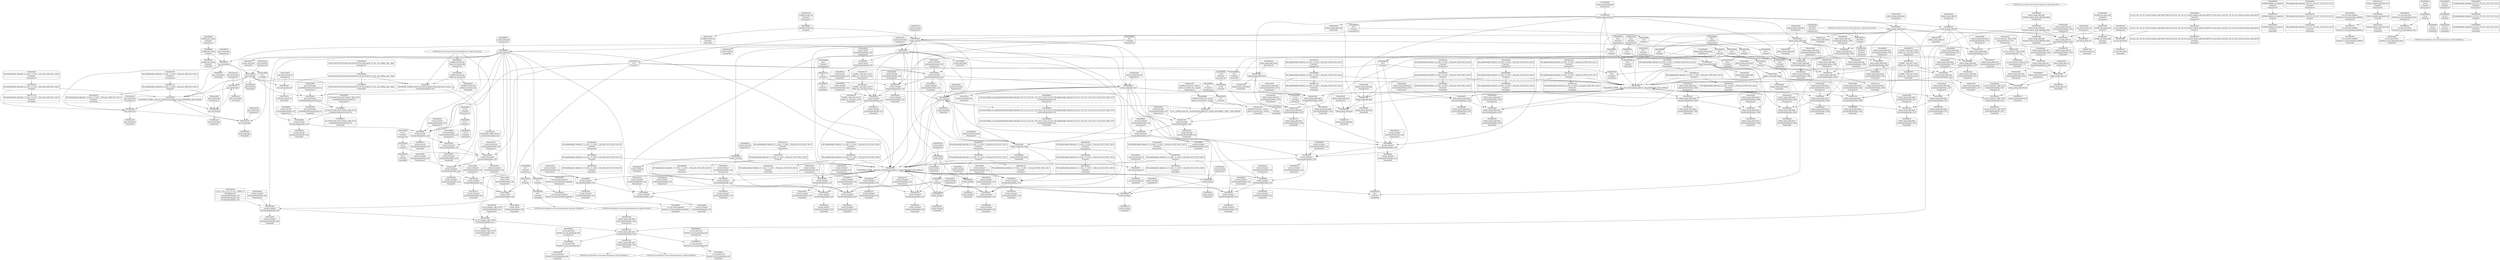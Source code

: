 digraph {
	CE0x40cec10 [shape=record,shape=Mrecord,label="{CE0x40cec10|get_current:tmp3|*SummSink*}"]
	CE0x40afc70 [shape=record,shape=Mrecord,label="{CE0x40afc70|selinux_mmap_addr:tmp9|security/selinux/hooks.c,3280|*SummSink*}"]
	CE0x40a80c0 [shape=record,shape=Mrecord,label="{CE0x40a80c0|current_sid:tmp17|security/selinux/hooks.c,218}"]
	CE0x40c2650 [shape=record,shape=Mrecord,label="{CE0x40c2650|current_sid:entry}"]
	CE0x40bb190 [shape=record,shape=Mrecord,label="{CE0x40bb190|selinux_mmap_addr:tmp17|security/selinux/hooks.c,3287|*SummSink*}"]
	CE0x40ba2a0 [shape=record,shape=Mrecord,label="{CE0x40ba2a0|GLOBAL:__llvm_gcov_ctr125|Global_var:__llvm_gcov_ctr125|*SummSink*}"]
	CE0x40a5cc0 [shape=record,shape=Mrecord,label="{CE0x40a5cc0|i64*_getelementptr_inbounds_(_9_x_i64_,_9_x_i64_*___llvm_gcov_ctr255,_i64_0,_i64_7)|*Constant*}"]
	CE0x40b1150 [shape=record,shape=Mrecord,label="{CE0x40b1150|i64*_getelementptr_inbounds_(_9_x_i64_,_9_x_i64_*___llvm_gcov_ctr255,_i64_0,_i64_3)|*Constant*|*SummSink*}"]
	CE0x40ff330 [shape=record,shape=Mrecord,label="{CE0x40ff330|get_current:entry|*SummSink*}"]
	CE0x601bb50 [shape=record,shape=Mrecord,label="{CE0x601bb50|i64_2|*Constant*|*SummSink*}"]
	CE0x40b2400 [shape=record,shape=Mrecord,label="{CE0x40b2400|selinux_mmap_addr:entry}"]
	CE0x40ab6c0 [shape=record,shape=Mrecord,label="{CE0x40ab6c0|current_sid:tmp3|*SummSource*}"]
	CE0x40f2cf0 [shape=record,shape=Mrecord,label="{CE0x40f2cf0|i64*_getelementptr_inbounds_(_2_x_i64_,_2_x_i64_*___llvm_gcov_ctr98,_i64_0,_i64_0)|*Constant*|*SummSource*}"]
	CE0x412d610 [shape=record,shape=Mrecord,label="{CE0x412d610|get_current:tmp4|./arch/x86/include/asm/current.h,14}"]
	CE0x40ba870 [shape=record,shape=Mrecord,label="{CE0x40ba870|selinux_mmap_addr:tmp16|security/selinux/hooks.c,3287}"]
	CE0x40f7210 [shape=record,shape=Mrecord,label="{CE0x40f7210|current_sid:land.lhs.true|*SummSink*}"]
	CE0x40b1d20 [shape=record,shape=Mrecord,label="{CE0x40b1d20|selinux_mmap_addr:if.end|*SummSource*}"]
	CE0x40fc870 [shape=record,shape=Mrecord,label="{CE0x40fc870|current_sid:tmp17|security/selinux/hooks.c,218|*SummSource*}"]
	CE0x40b1b80 [shape=record,shape=Mrecord,label="{CE0x40b1b80|selinux_mmap_addr:if.then}"]
	CE0x40ac2f0 [shape=record,shape=Mrecord,label="{CE0x40ac2f0|current_sid:tmp16|security/selinux/hooks.c,218|*SummSink*}"]
	CE0x40cff80 [shape=record,shape=Mrecord,label="{CE0x40cff80|current_sid:cred|security/selinux/hooks.c,218}"]
	CE0x40b9ab0 [shape=record,shape=Mrecord,label="{CE0x40b9ab0|current_sid:tmp15|security/selinux/hooks.c,218}"]
	CE0x40d03d0 [shape=record,shape=Mrecord,label="{CE0x40d03d0|selinux_mmap_addr:tmp15|security/selinux/hooks.c,3286|*SummSink*}"]
	CE0x40b6af0 [shape=record,shape=Mrecord,label="{CE0x40b6af0|selinux_mmap_addr:cmp|security/selinux/hooks.c,3280}"]
	CE0x40cae60 [shape=record,shape=Mrecord,label="{CE0x40cae60|GLOBAL:__llvm_gcov_ctr125|Global_var:__llvm_gcov_ctr125}"]
	CE0x40a05f0 [shape=record,shape=Mrecord,label="{CE0x40a05f0|_call_void_mcount()_#3|*SummSource*}"]
	CE0x40c4820 [shape=record,shape=Mrecord,label="{CE0x40c4820|_ret_i32_%tmp24,_!dbg_!27742|security/selinux/hooks.c,220|*SummSink*}"]
	CE0x40d8150 [shape=record,shape=Mrecord,label="{CE0x40d8150|GLOBAL:lockdep_rcu_suspicious|*Constant*}"]
	CE0x40f4e50 [shape=record,shape=Mrecord,label="{CE0x40f4e50|current_sid:if.end|*SummSink*}"]
	CE0x40f52c0 [shape=record,shape=Mrecord,label="{CE0x40f52c0|i32_0|*Constant*}"]
	CE0x40c1bb0 [shape=record,shape=Mrecord,label="{CE0x40c1bb0|selinux_mmap_addr:tmp7|security/selinux/hooks.c,3278}"]
	CE0x410e7f0 [shape=record,shape=Mrecord,label="{CE0x410e7f0|current_sid:tmp24|security/selinux/hooks.c,220|*SummSink*}"]
	CE0x410bd30 [shape=record,shape=Mrecord,label="{CE0x410bd30|i32_22|*Constant*}"]
	CE0x40b36c0 [shape=record,shape=Mrecord,label="{CE0x40b36c0|i64_0|*Constant*|*SummSource*}"]
	"CONST[source:0(mediator),value:2(dynamic)][purpose:{subject}][SrcIdx:5]"
	CE0x40c5720 [shape=record,shape=Mrecord,label="{CE0x40c5720|selinux_mmap_addr:tmp9|security/selinux/hooks.c,3280}"]
	CE0x40c7d80 [shape=record,shape=Mrecord,label="{CE0x40c7d80|GLOBAL:cap_mmap_addr|*Constant*}"]
	CE0x410c5b0 [shape=record,shape=Mrecord,label="{CE0x410c5b0|current_sid:security|security/selinux/hooks.c,218}"]
	CE0x40bc030 [shape=record,shape=Mrecord,label="{CE0x40bc030|current_sid:tmp4|security/selinux/hooks.c,218}"]
	CE0x3b60580 [shape=record,shape=Mrecord,label="{CE0x3b60580|selinux_mmap_addr:tmp7|security/selinux/hooks.c,3278|*SummSource*}"]
	CE0x40fd8f0 [shape=record,shape=Mrecord,label="{CE0x40fd8f0|current_sid:call4|security/selinux/hooks.c,218|*SummSource*}"]
	CE0x55b71b0 [shape=record,shape=Mrecord,label="{CE0x55b71b0|selinux_mmap_addr:if.then|*SummSink*}"]
	CE0x410e660 [shape=record,shape=Mrecord,label="{CE0x410e660|current_sid:tmp24|security/selinux/hooks.c,220|*SummSource*}"]
	"CONST[source:1(input),value:2(dynamic)][purpose:{object}][SrcIdx:3]"
	CE0x40d06e0 [shape=record,shape=Mrecord,label="{CE0x40d06e0|selinux_mmap_addr:retval.0|*SummSource*}"]
	CE0x40b00d0 [shape=record,shape=Mrecord,label="{CE0x40b00d0|selinux_mmap_addr:tmp10|security/selinux/hooks.c,3280|*SummSource*}"]
	CE0x40faa60 [shape=record,shape=Mrecord,label="{CE0x40faa60|current_sid:tmp9|security/selinux/hooks.c,218|*SummSink*}"]
	CE0x40c2520 [shape=record,shape=Mrecord,label="{CE0x40c2520|GLOBAL:current_sid|*Constant*|*SummSink*}"]
	CE0x40d8280 [shape=record,shape=Mrecord,label="{CE0x40d8280|GLOBAL:lockdep_rcu_suspicious|*Constant*|*SummSource*}"]
	CE0x40bbfc0 [shape=record,shape=Mrecord,label="{CE0x40bbfc0|i64_3|*Constant*|*SummSink*}"]
	CE0x40a4810 [shape=record,shape=Mrecord,label="{CE0x40a4810|i8*_getelementptr_inbounds_(_45_x_i8_,_45_x_i8_*_.str12,_i32_0,_i32_0)|*Constant*|*SummSource*}"]
	CE0x40f3700 [shape=record,shape=Mrecord,label="{CE0x40f3700|current_sid:tmp8|security/selinux/hooks.c,218|*SummSink*}"]
	CE0x40bd670 [shape=record,shape=Mrecord,label="{CE0x40bd670|i8_1|*Constant*}"]
	CE0x40cee20 [shape=record,shape=Mrecord,label="{CE0x40cee20|selinux_mmap_addr:tmp14|security/selinux/hooks.c,3286|*SummSink*}"]
	CE0x40bed10 [shape=record,shape=Mrecord,label="{CE0x40bed10|selinux_mmap_addr:tmp11|security/selinux/hooks.c,3280|*SummSource*}"]
	CE0x40d98a0 [shape=record,shape=Mrecord,label="{CE0x40d98a0|i32_1|*Constant*|*SummSource*}"]
	CE0x40c0260 [shape=record,shape=Mrecord,label="{CE0x40c0260|selinux_mmap_addr:tmp}"]
	CE0x410de90 [shape=record,shape=Mrecord,label="{CE0x410de90|get_current:bb}"]
	CE0x40ba3e0 [shape=record,shape=Mrecord,label="{CE0x40ba3e0|current_sid:tmp5|security/selinux/hooks.c,218}"]
	CE0x410d8f0 [shape=record,shape=Mrecord,label="{CE0x410d8f0|current_sid:sid|security/selinux/hooks.c,220|*SummSource*}"]
	CE0x40f51b0 [shape=record,shape=Mrecord,label="{CE0x40f51b0|current_sid:call|security/selinux/hooks.c,218|*SummSink*}"]
	CE0x40ce230 [shape=record,shape=Mrecord,label="{CE0x40ce230|%struct.common_audit_data*_null|*Constant*|*SummSink*}"]
	CE0x40afae0 [shape=record,shape=Mrecord,label="{CE0x40afae0|i64*_getelementptr_inbounds_(_9_x_i64_,_9_x_i64_*___llvm_gcov_ctr255,_i64_0,_i64_0)|*Constant*|*SummSource*}"]
	CE0x40bead0 [shape=record,shape=Mrecord,label="{CE0x40bead0|selinux_mmap_addr:tmp11|security/selinux/hooks.c,3280}"]
	CE0x40baea0 [shape=record,shape=Mrecord,label="{CE0x40baea0|selinux_mmap_addr:tmp17|security/selinux/hooks.c,3287}"]
	CE0x40fd2e0 [shape=record,shape=Mrecord,label="{CE0x40fd2e0|i64*_getelementptr_inbounds_(_11_x_i64_,_11_x_i64_*___llvm_gcov_ctr125,_i64_0,_i64_10)|*Constant*}"]
	CE0x40c8430 [shape=record,shape=Mrecord,label="{CE0x40c8430|selinux_mmap_addr:cmp|security/selinux/hooks.c,3280|*SummSink*}"]
	CE0x40d9630 [shape=record,shape=Mrecord,label="{CE0x40d9630|avc_has_perm:tclass|Function::avc_has_perm&Arg::tclass::|*SummSource*}"]
	CE0x40bfbc0 [shape=record,shape=Mrecord,label="{CE0x40bfbc0|selinux_mmap_addr:tmp13|security/selinux/hooks.c,3281}"]
	CE0x40b76d0 [shape=record,shape=Mrecord,label="{CE0x40b76d0|selinux_mmap_addr:cmp|security/selinux/hooks.c,3280|*SummSource*}"]
	CE0x40ad100 [shape=record,shape=Mrecord,label="{CE0x40ad100|current_sid:tmp15|security/selinux/hooks.c,218|*SummSource*}"]
	CE0x410be20 [shape=record,shape=Mrecord,label="{CE0x410be20|current_sid:tmp21|security/selinux/hooks.c,218|*SummSink*}"]
	CE0x40b6d20 [shape=record,shape=Mrecord,label="{CE0x40b6d20|selinux_mmap_addr:tmp2|security/selinux/hooks.c,3277}"]
	CE0x40cde50 [shape=record,shape=Mrecord,label="{CE0x40cde50|avc_has_perm:tclass|Function::avc_has_perm&Arg::tclass::|*SummSink*}"]
	CE0x40b1dc0 [shape=record,shape=Mrecord,label="{CE0x40b1dc0|selinux_mmap_addr:if.end|*SummSink*}"]
	CE0x40c8280 [shape=record,shape=Mrecord,label="{CE0x40c8280|i64_0|*Constant*}"]
	CE0x40a6100 [shape=record,shape=Mrecord,label="{CE0x40a6100|selinux_mmap_addr:rc.0|*SummSource*}"]
	CE0x40ce380 [shape=record,shape=Mrecord,label="{CE0x40ce380|avc_has_perm:auditdata|Function::avc_has_perm&Arg::auditdata::|*SummSink*}"]
	CE0x40986a0 [shape=record,shape=Mrecord,label="{CE0x40986a0|current_sid:land.lhs.true2|*SummSink*}"]
	CE0x40a57c0 [shape=record,shape=Mrecord,label="{CE0x40a57c0|avc_has_perm:auditdata|Function::avc_has_perm&Arg::auditdata::}"]
	CE0x40f3f90 [shape=record,shape=Mrecord,label="{CE0x40f3f90|current_sid:call|security/selinux/hooks.c,218}"]
	CE0x40ab760 [shape=record,shape=Mrecord,label="{CE0x40ab760|current_sid:tmp3|*SummSink*}"]
	CE0x40f59d0 [shape=record,shape=Mrecord,label="{CE0x40f59d0|current_sid:tmp2}"]
	CE0x40d8a20 [shape=record,shape=Mrecord,label="{CE0x40d8a20|avc_has_perm:ssid|Function::avc_has_perm&Arg::ssid::|*SummSource*}"]
	CE0x40a4ec0 [shape=record,shape=Mrecord,label="{CE0x40a4ec0|avc_has_perm:requested|Function::avc_has_perm&Arg::requested::}"]
	CE0x40b5510 [shape=record,shape=Mrecord,label="{CE0x40b5510|GLOBAL:__llvm_gcov_ctr255|Global_var:__llvm_gcov_ctr255|*SummSource*}"]
	CE0x40f88b0 [shape=record,shape=Mrecord,label="{CE0x40f88b0|current_sid:tobool1|security/selinux/hooks.c,218|*SummSource*}"]
	CE0x40ad2e0 [shape=record,shape=Mrecord,label="{CE0x40ad2e0|i64*_getelementptr_inbounds_(_11_x_i64_,_11_x_i64_*___llvm_gcov_ctr125,_i64_0,_i64_8)|*Constant*|*SummSource*}"]
	CE0x40a8050 [shape=record,shape=Mrecord,label="{CE0x40a8050|i64*_getelementptr_inbounds_(_11_x_i64_,_11_x_i64_*___llvm_gcov_ctr125,_i64_0,_i64_9)|*Constant*|*SummSink*}"]
	CE0x40ab200 [shape=record,shape=Mrecord,label="{CE0x40ab200|get_current:tmp2}"]
	CE0x40c02d0 [shape=record,shape=Mrecord,label="{CE0x40c02d0|COLLAPSED:_GCMRE___llvm_gcov_ctr255_internal_global_9_x_i64_zeroinitializer:_elem_0:default:}"]
	CE0x40d00f0 [shape=record,shape=Mrecord,label="{CE0x40d00f0|current_sid:cred|security/selinux/hooks.c,218|*SummSource*}"]
	CE0x410cff0 [shape=record,shape=Mrecord,label="{CE0x410cff0|current_sid:tmp23|security/selinux/hooks.c,218|*SummSource*}"]
	CE0x40f7a50 [shape=record,shape=Mrecord,label="{CE0x40f7a50|current_sid:tmp13|security/selinux/hooks.c,218|*SummSink*}"]
	CE0x410c3c0 [shape=record,shape=Mrecord,label="{CE0x410c3c0|COLLAPSED:_CMRE:_elem_0::|security/selinux/hooks.c,218}"]
	CE0x40d82f0 [shape=record,shape=Mrecord,label="{CE0x40d82f0|GLOBAL:lockdep_rcu_suspicious|*Constant*|*SummSink*}"]
	CE0x40a9390 [shape=record,shape=Mrecord,label="{CE0x40a9390|COLLAPSED:_GCMRE___llvm_gcov_ctr125_internal_global_11_x_i64_zeroinitializer:_elem_0:default:}"]
	CE0x40d1630 [shape=record,shape=Mrecord,label="{CE0x40d1630|selinux_mmap_addr:tmp14|security/selinux/hooks.c,3286}"]
	CE0x410c0b0 [shape=record,shape=Mrecord,label="{CE0x410c0b0|i32_22|*Constant*|*SummSource*}"]
	CE0x40cfe60 [shape=record,shape=Mrecord,label="{CE0x40cfe60|i32_78|*Constant*|*SummSource*}"]
	CE0x40f8b10 [shape=record,shape=Mrecord,label="{CE0x40f8b10|i64_4|*Constant*}"]
	CE0x40d8ac0 [shape=record,shape=Mrecord,label="{CE0x40d8ac0|avc_has_perm:ssid|Function::avc_has_perm&Arg::ssid::|*SummSink*}"]
	CE0x40d01c0 [shape=record,shape=Mrecord,label="{CE0x40d01c0|current_sid:cred|security/selinux/hooks.c,218|*SummSink*}"]
	CE0x40d0e40 [shape=record,shape=Mrecord,label="{CE0x40d0e40|selinux_mmap_addr:rc.0|*SummSink*}"]
	CE0x40f3da0 [shape=record,shape=Mrecord,label="{CE0x40f3da0|_call_void_mcount()_#3|*SummSource*}"]
	CE0x40cc060 [shape=record,shape=Mrecord,label="{CE0x40cc060|i64_5|*Constant*|*SummSink*}"]
	CE0x40f9b00 [shape=record,shape=Mrecord,label="{CE0x40f9b00|current_sid:tmp9|security/selinux/hooks.c,218}"]
	"CONST[source:0(mediator),value:2(dynamic)][purpose:{object}][SnkIdx:1]"
	CE0x410df90 [shape=record,shape=Mrecord,label="{CE0x410df90|COLLAPSED:_GCMRE___llvm_gcov_ctr98_internal_global_2_x_i64_zeroinitializer:_elem_0:default:}"]
	CE0x40c0850 [shape=record,shape=Mrecord,label="{CE0x40c0850|selinux_mmap_addr:tmp12|security/selinux/hooks.c,3281|*SummSource*}"]
	CE0x40c8100 [shape=record,shape=Mrecord,label="{CE0x40c8100|selinux_mmap_addr:tmp2|security/selinux/hooks.c,3277|*SummSink*}"]
	CE0x410eb20 [shape=record,shape=Mrecord,label="{CE0x410eb20|get_current:bb|*SummSink*}"]
	CE0x40a4750 [shape=record,shape=Mrecord,label="{CE0x40a4750|i8*_getelementptr_inbounds_(_45_x_i8_,_45_x_i8_*_.str12,_i32_0,_i32_0)|*Constant*}"]
	CE0x40adf80 [shape=record,shape=Mrecord,label="{CE0x40adf80|current_sid:do.body|*SummSink*}"]
	CE0x40bb510 [shape=record,shape=Mrecord,label="{CE0x40bb510|_ret_i32_%retval.0,_!dbg_!27727|security/selinux/hooks.c,3287|*SummSink*}"]
	CE0x40d95c0 [shape=record,shape=Mrecord,label="{CE0x40d95c0|avc_has_perm:tclass|Function::avc_has_perm&Arg::tclass::}"]
	CE0x40fc8e0 [shape=record,shape=Mrecord,label="{CE0x40fc8e0|current_sid:tmp17|security/selinux/hooks.c,218|*SummSink*}"]
	CE0x40fcce0 [shape=record,shape=Mrecord,label="{CE0x40fcce0|current_sid:tmp18|security/selinux/hooks.c,218|*SummSource*}"]
	CE0x40d4330 [shape=record,shape=Mrecord,label="{CE0x40d4330|i64*_getelementptr_inbounds_(_2_x_i64_,_2_x_i64_*___llvm_gcov_ctr98,_i64_0,_i64_1)|*Constant*|*SummSink*}"]
	CE0x40bf0d0 [shape=record,shape=Mrecord,label="{CE0x40bf0d0|selinux_mmap_addr:entry|*SummSource*}"]
	CE0x40a5f00 [shape=record,shape=Mrecord,label="{CE0x40a5f00|selinux_mmap_addr:rc.0}"]
	CE0x40f2d60 [shape=record,shape=Mrecord,label="{CE0x40f2d60|current_sid:tmp11|security/selinux/hooks.c,218|*SummSink*}"]
	CE0x40a8540 [shape=record,shape=Mrecord,label="{CE0x40a8540|GLOBAL:current_task|Global_var:current_task|*SummSink*}"]
	CE0x40c59a0 [shape=record,shape=Mrecord,label="{CE0x40c59a0|selinux_mmap_addr:entry|*SummSink*}"]
	CE0x40ba8e0 [shape=record,shape=Mrecord,label="{CE0x40ba8e0|selinux_mmap_addr:tmp16|security/selinux/hooks.c,3287|*SummSource*}"]
	CE0x40d8b80 [shape=record,shape=Mrecord,label="{CE0x40d8b80|avc_has_perm:tsid|Function::avc_has_perm&Arg::tsid::}"]
	CE0x40c1540 [shape=record,shape=Mrecord,label="{CE0x40c1540|selinux_mmap_addr:tobool|security/selinux/hooks.c,3277}"]
	CE0x54850b0 [shape=record,shape=Mrecord,label="{CE0x54850b0|i64_1|*Constant*|*SummSource*}"]
	CE0x40ad6f0 [shape=record,shape=Mrecord,label="{CE0x40ad6f0|get_current:tmp4|./arch/x86/include/asm/current.h,14|*SummSource*}"]
	CE0x40bc800 [shape=record,shape=Mrecord,label="{CE0x40bc800|current_sid:tobool|security/selinux/hooks.c,218}"]
	CE0x40d0880 [shape=record,shape=Mrecord,label="{CE0x40d0880|i64*_getelementptr_inbounds_(_9_x_i64_,_9_x_i64_*___llvm_gcov_ctr255,_i64_0,_i64_8)|*Constant*}"]
	CE0x40b0200 [shape=record,shape=Mrecord,label="{CE0x40b0200|selinux_mmap_addr:tmp10|security/selinux/hooks.c,3280|*SummSink*}"]
	CE0x40d41d0 [shape=record,shape=Mrecord,label="{CE0x40d41d0|selinux_mmap_addr:tmp1}"]
	CE0x40b1c10 [shape=record,shape=Mrecord,label="{CE0x40b1c10|i64*_getelementptr_inbounds_(_2_x_i64_,_2_x_i64_*___llvm_gcov_ctr98,_i64_0,_i64_1)|*Constant*}"]
	CE0x40ad760 [shape=record,shape=Mrecord,label="{CE0x40ad760|i64*_getelementptr_inbounds_(_11_x_i64_,_11_x_i64_*___llvm_gcov_ctr125,_i64_0,_i64_6)|*Constant*|*SummSource*}"]
	CE0x40cd980 [shape=record,shape=Mrecord,label="{CE0x40cd980|current_sid:tmp20|security/selinux/hooks.c,218|*SummSink*}"]
	CE0x40c5000 [shape=record,shape=Mrecord,label="{CE0x40c5000|selinux_mmap_addr:tmp6|security/selinux/hooks.c,3278}"]
	CE0x40cdf80 [shape=record,shape=Mrecord,label="{CE0x40cdf80|avc_has_perm:requested|Function::avc_has_perm&Arg::requested::|*SummSource*}"]
	CE0x410ccd0 [shape=record,shape=Mrecord,label="{CE0x410ccd0|current_sid:tmp23|security/selinux/hooks.c,218}"]
	CE0x40d92f0 [shape=record,shape=Mrecord,label="{CE0x40d92f0|i16_45|*Constant*|*SummSink*}"]
	CE0x40b17f0 [shape=record,shape=Mrecord,label="{CE0x40b17f0|i64*_getelementptr_inbounds_(_2_x_i64_,_2_x_i64_*___llvm_gcov_ctr98,_i64_0,_i64_1)|*Constant*|*SummSource*}"]
	CE0x40a5a70 [shape=record,shape=Mrecord,label="{CE0x40a5a70|_ret_i32_%retval.0,_!dbg_!27728|security/selinux/avc.c,775|*SummSource*}"]
	CE0x40a7060 [shape=record,shape=Mrecord,label="{CE0x40a7060|GLOBAL:current_sid.__warned|Global_var:current_sid.__warned|*SummSink*}"]
	CE0x40fbb30 [shape=record,shape=Mrecord,label="{CE0x40fbb30|current_sid:tmp10|security/selinux/hooks.c,218|*SummSink*}"]
	CE0x40ad9c0 [shape=record,shape=Mrecord,label="{CE0x40ad9c0|i64*_getelementptr_inbounds_(_11_x_i64_,_11_x_i64_*___llvm_gcov_ctr125,_i64_0,_i64_6)|*Constant*|*SummSink*}"]
	CE0x40cfcf0 [shape=record,shape=Mrecord,label="{CE0x40cfcf0|i32_78|*Constant*}"]
	CE0x40a8800 [shape=record,shape=Mrecord,label="{CE0x40a8800|get_current:tmp}"]
	CE0x40ab870 [shape=record,shape=Mrecord,label="{CE0x40ab870|_call_void_mcount()_#3}"]
	CE0x40cd240 [shape=record,shape=Mrecord,label="{CE0x40cd240|current_sid:tmp19|security/selinux/hooks.c,218|*SummSource*}"]
	CE0x40cf0c0 [shape=record,shape=Mrecord,label="{CE0x40cf0c0|selinux_mmap_addr:tmp15|security/selinux/hooks.c,3286}"]
	CE0x410e4d0 [shape=record,shape=Mrecord,label="{CE0x410e4d0|current_sid:tmp24|security/selinux/hooks.c,220}"]
	CE0x40b1890 [shape=record,shape=Mrecord,label="{CE0x40b1890|get_current:tmp4|./arch/x86/include/asm/current.h,14|*SummSink*}"]
	CE0x40b0910 [shape=record,shape=Mrecord,label="{CE0x40b0910|i32_0|*Constant*|*SummSink*}"]
	CE0x40bf040 [shape=record,shape=Mrecord,label="{CE0x40bf040|selinux_mmap_addr:if.end4|*SummSource*}"]
	CE0x40b0d10 [shape=record,shape=Mrecord,label="{CE0x40b0d10|i64*_getelementptr_inbounds_(_9_x_i64_,_9_x_i64_*___llvm_gcov_ctr255,_i64_0,_i64_0)|*Constant*}"]
	CE0x40d9040 [shape=record,shape=Mrecord,label="{CE0x40d9040|i16_45|*Constant*}"]
	CE0x40af5c0 [shape=record,shape=Mrecord,label="{CE0x40af5c0|current_sid:tmp|*SummSink*}"]
	CE0x40ca180 [shape=record,shape=Mrecord,label="{CE0x40ca180|get_current:tmp|*SummSink*}"]
	CE0x40bd840 [shape=record,shape=Mrecord,label="{CE0x40bd840|i8_1|*Constant*|*SummSource*}"]
	CE0x40c89d0 [shape=record,shape=Mrecord,label="{CE0x40c89d0|i32_0|*Constant*}"]
	CE0x40c5790 [shape=record,shape=Mrecord,label="{CE0x40c5790|selinux_mmap_addr:tmp9|security/selinux/hooks.c,3280|*SummSource*}"]
	CE0x40a1a30 [shape=record,shape=Mrecord,label="{CE0x40a1a30|selinux_mmap_addr:if.then1|*SummSink*}"]
	CE0x40bd9c0 [shape=record,shape=Mrecord,label="{CE0x40bd9c0|i8_1|*Constant*|*SummSink*}"]
	CE0x40b38d0 [shape=record,shape=Mrecord,label="{CE0x40b38d0|i64_4|*Constant*|*SummSink*}"]
	CE0x40bee40 [shape=record,shape=Mrecord,label="{CE0x40bee40|selinux_mmap_addr:tmp11|security/selinux/hooks.c,3280|*SummSink*}"]
	CE0x40c9da0 [shape=record,shape=Mrecord,label="{CE0x40c9da0|current_sid:tmp6|security/selinux/hooks.c,218|*SummSource*}"]
	CE0x40f2fb0 [shape=record,shape=Mrecord,label="{CE0x40f2fb0|current_sid:tmp12|security/selinux/hooks.c,218|*SummSource*}"]
	CE0x40cfd60 [shape=record,shape=Mrecord,label="{CE0x40cfd60|i32_78|*Constant*|*SummSink*}"]
	CE0x40a9320 [shape=record,shape=Mrecord,label="{CE0x40a9320|current_sid:tmp}"]
	CE0x40b3a40 [shape=record,shape=Mrecord,label="{CE0x40b3a40|selinux_mmap_addr:tmp8|security/selinux/hooks.c,3280|*SummSink*}"]
	CE0x40ca050 [shape=record,shape=Mrecord,label="{CE0x40ca050|current_sid:tmp7|security/selinux/hooks.c,218}"]
	CE0x410ec50 [shape=record,shape=Mrecord,label="{CE0x410ec50|i64*_getelementptr_inbounds_(_2_x_i64_,_2_x_i64_*___llvm_gcov_ctr98,_i64_0,_i64_0)|*Constant*}"]
	CE0x412d470 [shape=record,shape=Mrecord,label="{CE0x412d470|_call_void_mcount()_#3|*SummSource*}"]
	CE0x40ca9d0 [shape=record,shape=Mrecord,label="{CE0x40ca9d0|get_current:tmp2|*SummSource*}"]
	CE0x40d3820 [shape=record,shape=Mrecord,label="{CE0x40d3820|current_sid:bb|*SummSink*}"]
	CE0x40ab530 [shape=record,shape=Mrecord,label="{CE0x40ab530|current_sid:tmp3}"]
	CE0x40d16a0 [shape=record,shape=Mrecord,label="{CE0x40d16a0|selinux_mmap_addr:tmp14|security/selinux/hooks.c,3286|*SummSource*}"]
	CE0x40c3de0 [shape=record,shape=Mrecord,label="{CE0x40c3de0|_ret_i32_%tmp24,_!dbg_!27742|security/selinux/hooks.c,220}"]
	CE0x40a58d0 [shape=record,shape=Mrecord,label="{CE0x40a58d0|avc_has_perm:auditdata|Function::avc_has_perm&Arg::auditdata::|*SummSource*}"]
	CE0x40c8b00 [shape=record,shape=Mrecord,label="{CE0x40c8b00|selinux_mmap_addr:addr|Function::selinux_mmap_addr&Arg::addr::|*SummSource*}"]
	CE0x40ff160 [shape=record,shape=Mrecord,label="{CE0x40ff160|get_current:entry}"]
	CE0x40fa210 [shape=record,shape=Mrecord,label="{CE0x40fa210|current_sid:tmp11|security/selinux/hooks.c,218|*SummSource*}"]
	CE0x40a4e50 [shape=record,shape=Mrecord,label="{CE0x40a4e50|%struct.common_audit_data*_null|*Constant*}"]
	CE0x5484fd0 [shape=record,shape=Mrecord,label="{CE0x5484fd0|selinux_mmap_addr:tmp|*SummSink*}"]
	CE0x3b60510 [shape=record,shape=Mrecord,label="{CE0x3b60510|i64_65536|*Constant*}"]
	CE0x40a7190 [shape=record,shape=Mrecord,label="{CE0x40a7190|current_sid:tmp8|security/selinux/hooks.c,218}"]
	CE0x40b8be0 [shape=record,shape=Mrecord,label="{CE0x40b8be0|_call_void_lockdep_rcu_suspicious(i8*_getelementptr_inbounds_(_25_x_i8_,_25_x_i8_*_.str3,_i32_0,_i32_0),_i32_218,_i8*_getelementptr_inbounds_(_45_x_i8_,_45_x_i8_*_.str12,_i32_0,_i32_0))_#10,_!dbg_!27727|security/selinux/hooks.c,218|*SummSink*}"]
	CE0x3b60370 [shape=record,shape=Mrecord,label="{CE0x3b60370|selinux_mmap_addr:tmp6|security/selinux/hooks.c,3278|*SummSink*}"]
	CE0x40f7670 [shape=record,shape=Mrecord,label="{CE0x40f7670|current_sid:do.end|*SummSink*}"]
	CE0x40aae10 [shape=record,shape=Mrecord,label="{CE0x40aae10|0:_i8,_:_GCMR_current_sid.__warned_internal_global_i8_0,_section_.data.unlikely_,_align_1:_elem_0:default:}"]
	CE0x40c7f90 [shape=record,shape=Mrecord,label="{CE0x40c7f90|selinux_mmap_addr:tmp4|security/selinux/hooks.c,3277|*SummSink*}"]
	CE0x40b08a0 [shape=record,shape=Mrecord,label="{CE0x40b08a0|i32_0|*Constant*|*SummSource*}"]
	CE0x410c620 [shape=record,shape=Mrecord,label="{CE0x410c620|current_sid:security|security/selinux/hooks.c,218|*SummSource*}"]
	CE0x40ac170 [shape=record,shape=Mrecord,label="{CE0x40ac170|current_sid:tmp16|security/selinux/hooks.c,218|*SummSource*}"]
	CE0x410dc00 [shape=record,shape=Mrecord,label="{CE0x410dc00|0:_i32,_4:_i32,_8:_i32,_12:_i32,_:_CMRE_4,8_|*MultipleSource*|security/selinux/hooks.c,218|security/selinux/hooks.c,218|security/selinux/hooks.c,220}"]
	CE0x40f4f20 [shape=record,shape=Mrecord,label="{CE0x40f4f20|current_sid:if.then}"]
	"CONST[source:0(mediator),value:2(dynamic)][purpose:{object}][SnkIdx:2]"
	CE0x40afdc0 [shape=record,shape=Mrecord,label="{CE0x40afdc0|selinux_mmap_addr:tmp10|security/selinux/hooks.c,3280}"]
	CE0x40d12f0 [shape=record,shape=Mrecord,label="{CE0x40d12f0|i64*_getelementptr_inbounds_(_9_x_i64_,_9_x_i64_*___llvm_gcov_ctr255,_i64_0,_i64_7)|*Constant*|*SummSink*}"]
	CE0x40b1f80 [shape=record,shape=Mrecord,label="{CE0x40b1f80|selinux_mmap_addr:if.end4|*SummSink*}"]
	CE0x40a26a0 [shape=record,shape=Mrecord,label="{CE0x40a26a0|selinux_mmap_addr:call|security/selinux/hooks.c,3276|*SummSource*}"]
	CE0x40ceb70 [shape=record,shape=Mrecord,label="{CE0x40ceb70|get_current:tmp3|*SummSource*}"]
	CE0x40fdfc0 [shape=record,shape=Mrecord,label="{CE0x40fdfc0|GLOBAL:get_current|*Constant*|*SummSink*}"]
	CE0x40ad170 [shape=record,shape=Mrecord,label="{CE0x40ad170|current_sid:tmp15|security/selinux/hooks.c,218|*SummSink*}"]
	CE0x40bb640 [shape=record,shape=Mrecord,label="{CE0x40bb640|current_sid:do.end|*SummSource*}"]
	CE0x40c8850 [shape=record,shape=Mrecord,label="{CE0x40c8850|GLOBAL:cap_mmap_addr|*Constant*|*SummSource*}"]
	CE0x40bf990 [shape=record,shape=Mrecord,label="{CE0x40bf990|selinux_mmap_addr:tmp12|security/selinux/hooks.c,3281|*SummSink*}"]
	CE0x40bfb50 [shape=record,shape=Mrecord,label="{CE0x40bfb50|GLOBAL:current_sid|*Constant*}"]
	CE0x40d8da0 [shape=record,shape=Mrecord,label="{CE0x40d8da0|avc_has_perm:tsid|Function::avc_has_perm&Arg::tsid::|*SummSource*}"]
	CE0x40b4b60 [shape=record,shape=Mrecord,label="{CE0x40b4b60|selinux_mmap_addr:return|*SummSink*}"]
	CE0x40fb9b0 [shape=record,shape=Mrecord,label="{CE0x40fb9b0|current_sid:tmp10|security/selinux/hooks.c,218|*SummSource*}"]
	CE0x40c8a90 [shape=record,shape=Mrecord,label="{CE0x40c8a90|selinux_mmap_addr:addr|Function::selinux_mmap_addr&Arg::addr::}"]
	CE0x40da180 [shape=record,shape=Mrecord,label="{CE0x40da180|i64*_getelementptr_inbounds_(_11_x_i64_,_11_x_i64_*___llvm_gcov_ctr125,_i64_0,_i64_1)|*Constant*|*SummSink*}"]
	CE0x40b9cc0 [shape=record,shape=Mrecord,label="{CE0x40b9cc0|i64*_getelementptr_inbounds_(_11_x_i64_,_11_x_i64_*___llvm_gcov_ctr125,_i64_0,_i64_8)|*Constant*}"]
	CE0x40a7cf0 [shape=record,shape=Mrecord,label="{CE0x40a7cf0|i64*_getelementptr_inbounds_(_11_x_i64_,_11_x_i64_*___llvm_gcov_ctr125,_i64_0,_i64_9)|*Constant*}"]
	CE0x40b8b00 [shape=record,shape=Mrecord,label="{CE0x40b8b00|_call_void_lockdep_rcu_suspicious(i8*_getelementptr_inbounds_(_25_x_i8_,_25_x_i8_*_.str3,_i32_0,_i32_0),_i32_218,_i8*_getelementptr_inbounds_(_45_x_i8_,_45_x_i8_*_.str12,_i32_0,_i32_0))_#10,_!dbg_!27727|security/selinux/hooks.c,218}"]
	CE0x40caa40 [shape=record,shape=Mrecord,label="{CE0x40caa40|get_current:tmp2|*SummSink*}"]
	CE0x40ff210 [shape=record,shape=Mrecord,label="{CE0x40ff210|get_current:entry|*SummSource*}"]
	CE0x410e9a0 [shape=record,shape=Mrecord,label="{CE0x410e9a0|get_current:bb|*SummSource*}"]
	CE0x40fa990 [shape=record,shape=Mrecord,label="{CE0x40fa990|current_sid:tmp9|security/selinux/hooks.c,218|*SummSource*}"]
	CE0x40cecb0 [shape=record,shape=Mrecord,label="{CE0x40cecb0|_call_void_mcount()_#3}"]
	CE0x40d40e0 [shape=record,shape=Mrecord,label="{CE0x40d40e0|_call_void_mcount()_#3}"]
	CE0x40b8150 [shape=record,shape=Mrecord,label="{CE0x40b8150|selinux_mmap_addr:if.then|*SummSource*}"]
	CE0x40ca590 [shape=record,shape=Mrecord,label="{CE0x40ca590|current_sid:do.body}"]
	CE0x410c6c0 [shape=record,shape=Mrecord,label="{CE0x410c6c0|current_sid:security|security/selinux/hooks.c,218|*SummSink*}"]
	CE0x40aafd0 [shape=record,shape=Mrecord,label="{CE0x40aafd0|current_sid:tmp8|security/selinux/hooks.c,218|*SummSource*}"]
	CE0x410d170 [shape=record,shape=Mrecord,label="{CE0x410d170|current_sid:tmp23|security/selinux/hooks.c,218|*SummSink*}"]
	CE0x40c07e0 [shape=record,shape=Mrecord,label="{CE0x40c07e0|selinux_mmap_addr:tmp12|security/selinux/hooks.c,3281}"]
	CE0x5485040 [shape=record,shape=Mrecord,label="{CE0x5485040|i64_1|*Constant*}"]
	CE0x40a90e0 [shape=record,shape=Mrecord,label="{CE0x40a90e0|i64*_getelementptr_inbounds_(_11_x_i64_,_11_x_i64_*___llvm_gcov_ctr125,_i64_0,_i64_0)|*Constant*|*SummSource*}"]
	CE0x40c88c0 [shape=record,shape=Mrecord,label="{CE0x40c88c0|GLOBAL:cap_mmap_addr|*Constant*|*SummSink*}"]
	CE0x40b4e20 [shape=record,shape=Mrecord,label="{CE0x40b4e20|selinux_mmap_addr:call3|security/selinux/hooks.c,3282|*SummSource*}"]
	CE0x40cfff0 [shape=record,shape=Mrecord,label="{CE0x40cfff0|COLLAPSED:_GCMRE_current_task_external_global_%struct.task_struct*:_elem_0::|security/selinux/hooks.c,218}"]
	CE0x40a1960 [shape=record,shape=Mrecord,label="{CE0x40a1960|selinux_mmap_addr:if.then1|*SummSource*}"]
	CE0x41360d0 [shape=record,shape=Mrecord,label="{CE0x41360d0|i64_1|*Constant*}"]
	CE0x40d1130 [shape=record,shape=Mrecord,label="{CE0x40d1130|i64*_getelementptr_inbounds_(_9_x_i64_,_9_x_i64_*___llvm_gcov_ctr255,_i64_0,_i64_7)|*Constant*|*SummSource*}"]
	CE0x40afbd0 [shape=record,shape=Mrecord,label="{CE0x40afbd0|i64*_getelementptr_inbounds_(_9_x_i64_,_9_x_i64_*___llvm_gcov_ctr255,_i64_0,_i64_0)|*Constant*|*SummSink*}"]
	CE0x40af770 [shape=record,shape=Mrecord,label="{CE0x40af770|selinux_mmap_addr:tmp3|security/selinux/hooks.c,3277|*SummSink*}"]
	CE0x40a9de0 [shape=record,shape=Mrecord,label="{CE0x40a9de0|current_sid:call|security/selinux/hooks.c,218|*SummSource*}"]
	CE0x40c8600 [shape=record,shape=Mrecord,label="{CE0x40c8600|i64_4|*Constant*}"]
	CE0x409ffc0 [shape=record,shape=Mrecord,label="{CE0x409ffc0|i64*_getelementptr_inbounds_(_9_x_i64_,_9_x_i64_*___llvm_gcov_ctr255,_i64_0,_i64_6)|*Constant*|*SummSource*}"]
	CE0x40b4cf0 [shape=record,shape=Mrecord,label="{CE0x40b4cf0|selinux_mmap_addr:call3|security/selinux/hooks.c,3282}"]
	"CONST[source:2(external),value:2(dynamic)][purpose:{subject}][SrcIdx:4]"
	CE0x4098790 [shape=record,shape=Mrecord,label="{CE0x4098790|GLOBAL:__llvm_gcov_ctr255|Global_var:__llvm_gcov_ctr255|*SummSink*}"]
	CE0x40c29f0 [shape=record,shape=Mrecord,label="{CE0x40c29f0|selinux_mmap_addr:if.then1}"]
	CE0x40b7580 [shape=record,shape=Mrecord,label="{CE0x40b7580|i64_65536|*Constant*|*SummSource*}"]
	CE0x410d6a0 [shape=record,shape=Mrecord,label="{CE0x410d6a0|current_sid:sid|security/selinux/hooks.c,220}"]
	CE0x40d83f0 [shape=record,shape=Mrecord,label="{CE0x40d83f0|i32_218|*Constant*}"]
	CE0x40ad350 [shape=record,shape=Mrecord,label="{CE0x40ad350|get_current:tmp1|*SummSource*}"]
	CE0x40b75f0 [shape=record,shape=Mrecord,label="{CE0x40b75f0|i64_65536|*Constant*|*SummSink*}"]
	CE0x40acde0 [shape=record,shape=Mrecord,label="{CE0x40acde0|i64*_getelementptr_inbounds_(_11_x_i64_,_11_x_i64_*___llvm_gcov_ctr125,_i64_0,_i64_8)|*Constant*|*SummSink*}"]
	CE0x40bc0d0 [shape=record,shape=Mrecord,label="{CE0x40bc0d0|current_sid:tmp4|security/selinux/hooks.c,218|*SummSource*}"]
	CE0x40fce60 [shape=record,shape=Mrecord,label="{CE0x40fce60|current_sid:tmp18|security/selinux/hooks.c,218|*SummSink*}"]
	CE0x40b8800 [shape=record,shape=Mrecord,label="{CE0x40b8800|current_sid:do.end}"]
	CE0x40b9980 [shape=record,shape=Mrecord,label="{CE0x40b9980|i1_true|*Constant*|*SummSink*}"]
	CE0x412d570 [shape=record,shape=Mrecord,label="{CE0x412d570|_call_void_mcount()_#3|*SummSink*}"]
	CE0x40f72b0 [shape=record,shape=Mrecord,label="{CE0x40f72b0|i64*_getelementptr_inbounds_(_11_x_i64_,_11_x_i64_*___llvm_gcov_ctr125,_i64_0,_i64_0)|*Constant*}"]
	CE0x4098630 [shape=record,shape=Mrecord,label="{CE0x4098630|current_sid:land.lhs.true2|*SummSource*}"]
	CE0x40ae050 [shape=record,shape=Mrecord,label="{CE0x40ae050|current_sid:land.lhs.true}"]
	CE0x40bb020 [shape=record,shape=Mrecord,label="{CE0x40bb020|selinux_mmap_addr:tmp17|security/selinux/hooks.c,3287|*SummSource*}"]
	CE0x40b5070 [shape=record,shape=Mrecord,label="{CE0x40b5070|i32_(i32,_i32,_i16,_i32,_%struct.common_audit_data*)*_bitcast_(i32_(i32,_i32,_i16,_i32,_%struct.common_audit_data.495*)*_avc_has_perm_to_i32_(i32,_i32,_i16,_i32,_%struct.common_audit_data*)*)|*Constant*|*SummSink*}"]
	CE0x410d300 [shape=record,shape=Mrecord,label="{CE0x410d300|i32_1|*Constant*}"]
	CE0x40c1c70 [shape=record,shape=Mrecord,label="{CE0x40c1c70|selinux_mmap_addr:tmp7|security/selinux/hooks.c,3278|*SummSink*}"]
	CE0x40be750 [shape=record,shape=Mrecord,label="{CE0x40be750|selinux_mmap_addr:call|security/selinux/hooks.c,3276|*SummSink*}"]
	CE0x40b3730 [shape=record,shape=Mrecord,label="{CE0x40b3730|i64_0|*Constant*|*SummSink*}"]
	CE0x40f7530 [shape=record,shape=Mrecord,label="{CE0x40f7530|current_sid:if.then|*SummSink*}"]
	CE0x40bae30 [shape=record,shape=Mrecord,label="{CE0x40bae30|_ret_i32_%retval.0,_!dbg_!27727|security/selinux/hooks.c,3287}"]
	CE0x40c4a10 [shape=record,shape=Mrecord,label="{CE0x40c4a10|i32_(i32,_i32,_i16,_i32,_%struct.common_audit_data*)*_bitcast_(i32_(i32,_i32,_i16,_i32,_%struct.common_audit_data.495*)*_avc_has_perm_to_i32_(i32,_i32,_i16,_i32,_%struct.common_audit_data*)*)|*Constant*}"]
	CE0x40bbdd0 [shape=record,shape=Mrecord,label="{CE0x40bbdd0|i64_3|*Constant*|*SummSource*}"]
	CE0x40b9800 [shape=record,shape=Mrecord,label="{CE0x40b9800|i1_true|*Constant*|*SummSource*}"]
	CE0x40cd7e0 [shape=record,shape=Mrecord,label="{CE0x40cd7e0|current_sid:tmp20|security/selinux/hooks.c,218|*SummSource*}"]
	CE0x40d91c0 [shape=record,shape=Mrecord,label="{CE0x40d91c0|i16_45|*Constant*|*SummSource*}"]
	CE0x40cb730 [shape=record,shape=Mrecord,label="{CE0x40cb730|i64_3|*Constant*}"]
	CE0x40b7080 [shape=record,shape=Mrecord,label="{CE0x40b7080|selinux_mmap_addr:call2|security/selinux/hooks.c,3281|*SummSource*}"]
	CE0x40fb3b0 [shape=record,shape=Mrecord,label="{CE0x40fb3b0|current_sid:tmp14|security/selinux/hooks.c,218|*SummSource*}"]
	CE0x40c3f90 [shape=record,shape=Mrecord,label="{CE0x40c3f90|_ret_i32_%tmp24,_!dbg_!27742|security/selinux/hooks.c,220|*SummSource*}"]
	CE0x40cd580 [shape=record,shape=Mrecord,label="{CE0x40cd580|i64*_getelementptr_inbounds_(_11_x_i64_,_11_x_i64_*___llvm_gcov_ctr125,_i64_0,_i64_10)|*Constant*|*SummSink*}"]
	CE0x40ba450 [shape=record,shape=Mrecord,label="{CE0x40ba450|current_sid:tmp5|security/selinux/hooks.c,218|*SummSource*}"]
	CE0x40f99d0 [shape=record,shape=Mrecord,label="{CE0x40f99d0|i64_5|*Constant*}"]
	"CONST[source:0(mediator),value:2(dynamic)][purpose:{subject}][SnkIdx:0]"
	CE0x40c2be0 [shape=record,shape=Mrecord,label="{CE0x40c2be0|selinux_mmap_addr:tmp4|security/selinux/hooks.c,3277|*SummSource*}"]
	CE0x40c5330 [shape=record,shape=Mrecord,label="{CE0x40c5330|selinux_mmap_addr:tmp8|security/selinux/hooks.c,3280}"]
	CE0x40ca700 [shape=record,shape=Mrecord,label="{CE0x40ca700|current_sid:do.body|*SummSource*}"]
	CE0x40fde40 [shape=record,shape=Mrecord,label="{CE0x40fde40|GLOBAL:get_current|*Constant*|*SummSource*}"]
	CE0x40bbeb0 [shape=record,shape=Mrecord,label="{CE0x40bbeb0|i64_0|*Constant*}"]
	CE0x40a7ec0 [shape=record,shape=Mrecord,label="{CE0x40a7ec0|i64*_getelementptr_inbounds_(_11_x_i64_,_11_x_i64_*___llvm_gcov_ctr125,_i64_0,_i64_9)|*Constant*|*SummSource*}"]
	CE0x40ab940 [shape=record,shape=Mrecord,label="{CE0x40ab940|GLOBAL:current_task|Global_var:current_task}"]
	CE0x40b7320 [shape=record,shape=Mrecord,label="{CE0x40b7320|GLOBAL:current_sid|*Constant*|*SummSource*}"]
	CE0x40c6000 [shape=record,shape=Mrecord,label="{CE0x40c6000|selinux_mmap_addr:tobool|security/selinux/hooks.c,3277|*SummSource*}"]
	CE0x40f4de0 [shape=record,shape=Mrecord,label="{CE0x40f4de0|current_sid:if.end|*SummSource*}"]
	CE0x40c5440 [shape=record,shape=Mrecord,label="{CE0x40c5440|selinux_mmap_addr:tmp8|security/selinux/hooks.c,3280|*SummSource*}"]
	CE0x40d3db0 [shape=record,shape=Mrecord,label="{CE0x40d3db0|current_sid:tmp14|security/selinux/hooks.c,218|*SummSink*}"]
	CE0x40a9400 [shape=record,shape=Mrecord,label="{CE0x40a9400|current_sid:tmp|*SummSource*}"]
	CE0x40f5a40 [shape=record,shape=Mrecord,label="{CE0x40f5a40|current_sid:tmp2|*SummSource*}"]
	CE0x40a4620 [shape=record,shape=Mrecord,label="{CE0x40a4620|i32_218|*Constant*|*SummSink*}"]
	CE0x40fcf90 [shape=record,shape=Mrecord,label="{CE0x40fcf90|current_sid:tmp19|security/selinux/hooks.c,218}"]
	CE0x40d8ed0 [shape=record,shape=Mrecord,label="{CE0x40d8ed0|avc_has_perm:tsid|Function::avc_has_perm&Arg::tsid::|*SummSink*}"]
	CE0x40f9fd0 [shape=record,shape=Mrecord,label="{CE0x40f9fd0|current_sid:tmp11|security/selinux/hooks.c,218}"]
	CE0x40c0340 [shape=record,shape=Mrecord,label="{CE0x40c0340|selinux_mmap_addr:tmp|*SummSource*}"]
	CE0x40ff3c0 [shape=record,shape=Mrecord,label="{CE0x40ff3c0|_ret_%struct.task_struct*_%tmp4,_!dbg_!27714|./arch/x86/include/asm/current.h,14|*SummSource*}"]
	CE0x40af8f0 [shape=record,shape=Mrecord,label="{CE0x40af8f0|selinux_mmap_addr:tmp4|security/selinux/hooks.c,3277}"]
	CE0x40c9110 [shape=record,shape=Mrecord,label="{CE0x40c9110|get_current:tmp3}"]
	CE0x40ac4f0 [shape=record,shape=Mrecord,label="{CE0x40ac4f0|current_sid:land.lhs.true2}"]
	CE0x40b5000 [shape=record,shape=Mrecord,label="{CE0x40b5000|i32_(i32,_i32,_i16,_i32,_%struct.common_audit_data*)*_bitcast_(i32_(i32,_i32,_i16,_i32,_%struct.common_audit_data.495*)*_avc_has_perm_to_i32_(i32,_i32,_i16,_i32,_%struct.common_audit_data*)*)|*Constant*|*SummSource*}"]
	CE0x40c2c50 [shape=record,shape=Mrecord,label="{CE0x40c2c50|selinux_mmap_addr:tmp5|security/selinux/hooks.c,3277}"]
	CE0x40a4880 [shape=record,shape=Mrecord,label="{CE0x40a4880|i8*_getelementptr_inbounds_(_45_x_i8_,_45_x_i8_*_.str12,_i32_0,_i32_0)|*Constant*|*SummSink*}"]
	CE0x40cb3f0 [shape=record,shape=Mrecord,label="{CE0x40cb3f0|current_sid:tobool|security/selinux/hooks.c,218|*SummSink*}"]
	CE0x40b0e50 [shape=record,shape=Mrecord,label="{CE0x40b0e50|selinux_mmap_addr:bb}"]
	CE0x5485120 [shape=record,shape=Mrecord,label="{CE0x5485120|i64_1|*Constant*|*SummSink*}"]
	CE0x40b3bf0 [shape=record,shape=Mrecord,label="{CE0x40b3bf0|i64_5|*Constant*|*SummSource*}"]
	CE0x40c0aa0 [shape=record,shape=Mrecord,label="{CE0x40c0aa0|selinux_mmap_addr:if.end}"]
	CE0x40ce1c0 [shape=record,shape=Mrecord,label="{CE0x40ce1c0|%struct.common_audit_data*_null|*Constant*|*SummSource*}"]
	CE0x4136140 [shape=record,shape=Mrecord,label="{CE0x4136140|get_current:tmp1}"]
	CE0x40d3660 [shape=record,shape=Mrecord,label="{CE0x40d3660|current_sid:bb}"]
	CE0x40cd4d0 [shape=record,shape=Mrecord,label="{CE0x40cd4d0|i64*_getelementptr_inbounds_(_11_x_i64_,_11_x_i64_*___llvm_gcov_ctr125,_i64_0,_i64_10)|*Constant*|*SummSource*}"]
	CE0x40cb860 [shape=record,shape=Mrecord,label="{CE0x40cb860|current_sid:if.end}"]
	CE0x40f9070 [shape=record,shape=Mrecord,label="{CE0x40f9070|current_sid:tmp1|*SummSource*}"]
	CE0x40ae0f0 [shape=record,shape=Mrecord,label="{CE0x40ae0f0|current_sid:land.lhs.true|*SummSource*}"]
	CE0x40c2db0 [shape=record,shape=Mrecord,label="{CE0x40c2db0|selinux_mmap_addr:tmp5|security/selinux/hooks.c,3277|*SummSource*}"]
	CE0x40f82f0 [shape=record,shape=Mrecord,label="{CE0x40f82f0|i64*_getelementptr_inbounds_(_11_x_i64_,_11_x_i64_*___llvm_gcov_ctr125,_i64_0,_i64_1)|*Constant*|*SummSource*}"]
	CE0x40b3ca0 [shape=record,shape=Mrecord,label="{CE0x40b3ca0|i64*_getelementptr_inbounds_(_9_x_i64_,_9_x_i64_*___llvm_gcov_ctr255,_i64_0,_i64_6)|*Constant*}"]
	CE0x40ff670 [shape=record,shape=Mrecord,label="{CE0x40ff670|_ret_%struct.task_struct*_%tmp4,_!dbg_!27714|./arch/x86/include/asm/current.h,14|*SummSink*}"]
	CE0x40aa4f0 [shape=record,shape=Mrecord,label="{CE0x40aa4f0|current_sid:tmp7|security/selinux/hooks.c,218|*SummSink*}"]
	CE0x601ba70 [shape=record,shape=Mrecord,label="{CE0x601ba70|selinux_mmap_addr:tobool|security/selinux/hooks.c,3277|*SummSink*}"]
	CE0x40b7010 [shape=record,shape=Mrecord,label="{CE0x40b7010|selinux_mmap_addr:call2|security/selinux/hooks.c,3281}"]
	CE0x410d800 [shape=record,shape=Mrecord,label="{CE0x410d800|current_sid:sid|security/selinux/hooks.c,220|*SummSink*}"]
	CE0x40b71b0 [shape=record,shape=Mrecord,label="{CE0x40b71b0|selinux_mmap_addr:call2|security/selinux/hooks.c,3281|*SummSink*}"]
	CE0x40a91f0 [shape=record,shape=Mrecord,label="{CE0x40a91f0|i64*_getelementptr_inbounds_(_11_x_i64_,_11_x_i64_*___llvm_gcov_ctr125,_i64_0,_i64_0)|*Constant*|*SummSink*}"]
	CE0x40d9460 [shape=record,shape=Mrecord,label="{CE0x40d9460|i32_1|*Constant*}"]
	CE0x40c9f20 [shape=record,shape=Mrecord,label="{CE0x40c9f20|current_sid:tmp6|security/selinux/hooks.c,218|*SummSink*}"]
	CE0x40cb6c0 [shape=record,shape=Mrecord,label="{CE0x40cb6c0|i64_2|*Constant*}"]
	CE0x410bbd0 [shape=record,shape=Mrecord,label="{CE0x410bbd0|current_sid:tmp21|security/selinux/hooks.c,218|*SummSource*}"]
	CE0x40ba170 [shape=record,shape=Mrecord,label="{CE0x40ba170|GLOBAL:__llvm_gcov_ctr125|Global_var:__llvm_gcov_ctr125|*SummSource*}"]
	CE0x40bfe60 [shape=record,shape=Mrecord,label="{CE0x40bfe60|selinux_mmap_addr:tmp13|security/selinux/hooks.c,3281|*SummSink*}"]
	CE0x4113a70 [shape=record,shape=Mrecord,label="{CE0x4113a70|i64*_getelementptr_inbounds_(_2_x_i64_,_2_x_i64_*___llvm_gcov_ctr98,_i64_0,_i64_0)|*Constant*|*SummSink*}"]
	CE0x40d9af0 [shape=record,shape=Mrecord,label="{CE0x40d9af0|avc_has_perm:requested|Function::avc_has_perm&Arg::requested::|*SummSink*}"]
	CE0x40d80e0 [shape=record,shape=Mrecord,label="{CE0x40d80e0|i8*_getelementptr_inbounds_(_25_x_i8_,_25_x_i8_*_.str3,_i32_0,_i32_0)|*Constant*|*SummSink*}"]
	CE0x40d8460 [shape=record,shape=Mrecord,label="{CE0x40d8460|i32_218|*Constant*|*SummSource*}"]
	CE0x40f5ab0 [shape=record,shape=Mrecord,label="{CE0x40f5ab0|current_sid:tmp2|*SummSink*}"]
	CE0x40bfcf0 [shape=record,shape=Mrecord,label="{CE0x40bfcf0|selinux_mmap_addr:tmp13|security/selinux/hooks.c,3281|*SummSource*}"]
	CE0x40d3ee0 [shape=record,shape=Mrecord,label="{CE0x40d3ee0|i1_true|*Constant*}"]
	CE0x40a5ae0 [shape=record,shape=Mrecord,label="{CE0x40a5ae0|_ret_i32_%retval.0,_!dbg_!27728|security/selinux/avc.c,775|*SummSink*}"]
	CE0x40cb4c0 [shape=record,shape=Mrecord,label="{CE0x40cb4c0|current_sid:tobool|security/selinux/hooks.c,218|*SummSource*}"]
	CE0x40b8500 [shape=record,shape=Mrecord,label="{CE0x40b8500|i64*_getelementptr_inbounds_(_9_x_i64_,_9_x_i64_*___llvm_gcov_ctr255,_i64_0,_i64_8)|*Constant*|*SummSink*}"]
	CE0x40ff5d0 [shape=record,shape=Mrecord,label="{CE0x40ff5d0|_ret_%struct.task_struct*_%tmp4,_!dbg_!27714|./arch/x86/include/asm/current.h,14}"]
	CE0x40f89e0 [shape=record,shape=Mrecord,label="{CE0x40f89e0|current_sid:tobool1|security/selinux/hooks.c,218|*SummSink*}"]
	CE0x40f7f50 [shape=record,shape=Mrecord,label="{CE0x40f7f50|i64*_getelementptr_inbounds_(_11_x_i64_,_11_x_i64_*___llvm_gcov_ctr125,_i64_0,_i64_1)|*Constant*}"]
	CE0x40daba0 [shape=record,shape=Mrecord,label="{CE0x40daba0|selinux_mmap_addr:bb|*SummSource*}"]
	CE0x40a8660 [shape=record,shape=Mrecord,label="{CE0x40a8660|%struct.task_struct*_(%struct.task_struct**)*_asm_movq_%gs:$_1:P_,$0_,_r,im,_dirflag_,_fpsr_,_flags_}"]
	CE0x40a0430 [shape=record,shape=Mrecord,label="{CE0x40a0430|i64*_getelementptr_inbounds_(_9_x_i64_,_9_x_i64_*___llvm_gcov_ctr255,_i64_0,_i64_6)|*Constant*|*SummSink*}"]
	CE0x40abc90 [shape=record,shape=Mrecord,label="{CE0x40abc90|get_current:tmp|*SummSource*}"]
	CE0x40c8310 [shape=record,shape=Mrecord,label="{CE0x40c8310|selinux_mmap_addr:tmp1|*SummSink*}"]
	CE0x40c7ce0 [shape=record,shape=Mrecord,label="{CE0x40c7ce0|_call_void_mcount()_#3|*SummSink*}"]
	CE0x40aeb80 [shape=record,shape=Mrecord,label="{CE0x40aeb80|i64*_getelementptr_inbounds_(_11_x_i64_,_11_x_i64_*___llvm_gcov_ctr125,_i64_0,_i64_6)|*Constant*}"]
	CE0x40ce500 [shape=record,shape=Mrecord,label="{CE0x40ce500|_ret_i32_%retval.0,_!dbg_!27728|security/selinux/avc.c,775}"]
	CE0x40d09f0 [shape=record,shape=Mrecord,label="{CE0x40d09f0|i64*_getelementptr_inbounds_(_9_x_i64_,_9_x_i64_*___llvm_gcov_ctr255,_i64_0,_i64_8)|*Constant*|*SummSource*}"]
	CE0x40c8670 [shape=record,shape=Mrecord,label="{CE0x40c8670|i64_4|*Constant*|*SummSource*}"]
	CE0x40be460 [shape=record,shape=Mrecord,label="{CE0x40be460|i8*_getelementptr_inbounds_(_25_x_i8_,_25_x_i8_*_.str3,_i32_0,_i32_0)|*Constant*}"]
	CE0x40988e0 [shape=record,shape=Mrecord,label="{CE0x40988e0|i64*_getelementptr_inbounds_(_9_x_i64_,_9_x_i64_*___llvm_gcov_ctr255,_i64_0,_i64_3)|*Constant*}"]
	CE0x40cfa50 [shape=record,shape=Mrecord,label="{CE0x40cfa50|selinux_mmap_addr:tmp15|security/selinux/hooks.c,3286|*SummSource*}"]
	CE0x40fdba0 [shape=record,shape=Mrecord,label="{CE0x40fdba0|GLOBAL:get_current|*Constant*}"]
	CE0x40f8170 [shape=record,shape=Mrecord,label="{CE0x40f8170|current_sid:tmp1|*SummSink*}"]
	CE0x40c4930 [shape=record,shape=Mrecord,label="{CE0x40c4930|selinux_mmap_addr:call3|security/selinux/hooks.c,3282|*SummSink*}"]
	CE0x40b9ee0 [shape=record,shape=Mrecord,label="{CE0x40b9ee0|%struct.task_struct*_(%struct.task_struct**)*_asm_movq_%gs:$_1:P_,$0_,_r,im,_dirflag_,_fpsr_,_flags_|*SummSource*}"]
	CE0x40cd5f0 [shape=record,shape=Mrecord,label="{CE0x40cd5f0|current_sid:tmp19|security/selinux/hooks.c,218|*SummSink*}"]
	CE0x40a10e0 [shape=record,shape=Mrecord,label="{CE0x40a10e0|selinux_mmap_addr:return}"]
	CE0x40c5070 [shape=record,shape=Mrecord,label="{CE0x40c5070|selinux_mmap_addr:tmp6|security/selinux/hooks.c,3278|*SummSource*}"]
	CE0x40b06f0 [shape=record,shape=Mrecord,label="{CE0x40b06f0|selinux_mmap_addr:addr|Function::selinux_mmap_addr&Arg::addr::|*SummSink*}"]
	CE0x40cd660 [shape=record,shape=Mrecord,label="{CE0x40cd660|current_sid:tmp20|security/selinux/hooks.c,218}"]
	CE0x40b9f70 [shape=record,shape=Mrecord,label="{CE0x40b9f70|%struct.task_struct*_(%struct.task_struct**)*_asm_movq_%gs:$_1:P_,$0_,_r,im,_dirflag_,_fpsr_,_flags_|*SummSink*}"]
	CE0x40fb1b0 [shape=record,shape=Mrecord,label="{CE0x40fb1b0|current_sid:tmp14|security/selinux/hooks.c,218}"]
	CE0x40b2080 [shape=record,shape=Mrecord,label="{CE0x40b2080|get_current:tmp1|*SummSink*}"]
	"CONST[source:2(external),value:0(static)][purpose:{operation}][SrcIdx:2]"
	CE0x40c3cd0 [shape=record,shape=Mrecord,label="{CE0x40c3cd0|current_sid:entry|*SummSink*}"]
	CE0x40a1810 [shape=record,shape=Mrecord,label="{CE0x40a1810|selinux_mmap_addr:call|security/selinux/hooks.c,3276}"]
	CE0x40fda70 [shape=record,shape=Mrecord,label="{CE0x40fda70|current_sid:call4|security/selinux/hooks.c,218|*SummSink*}"]
	CE0x40ac390 [shape=record,shape=Mrecord,label="{CE0x40ac390|current_sid:if.then|*SummSource*}"]
	CE0x40a84b0 [shape=record,shape=Mrecord,label="{CE0x40a84b0|GLOBAL:current_task|Global_var:current_task|*SummSource*}"]
	"CONST[source:0(mediator),value:0(static)][purpose:{operation}][SnkIdx:3]"
	CE0x4096d80 [shape=record,shape=Mrecord,label="{CE0x4096d80|GLOBAL:current_sid.__warned|Global_var:current_sid.__warned}"]
	CE0x40f2e40 [shape=record,shape=Mrecord,label="{CE0x40f2e40|current_sid:tmp12|security/selinux/hooks.c,218}"]
	CE0x40f7970 [shape=record,shape=Mrecord,label="{CE0x40f7970|current_sid:tmp13|security/selinux/hooks.c,218}"]
	CE0x40cabd0 [shape=record,shape=Mrecord,label="{CE0x40cabd0|current_sid:tmp4|security/selinux/hooks.c,218|*SummSink*}"]
	CE0x40b3b80 [shape=record,shape=Mrecord,label="{CE0x40b3b80|i64_5|*Constant*}"]
	CE0x40c0d20 [shape=record,shape=Mrecord,label="{CE0x40c0d20|avc_has_perm:entry}"]
	CE0x40a0820 [shape=record,shape=Mrecord,label="{CE0x40a0820|selinux_mmap_addr:return|*SummSource*}"]
	CE0x40b4a50 [shape=record,shape=Mrecord,label="{CE0x40b4a50|avc_has_perm:entry|*SummSource*}"]
	CE0x40aa750 [shape=record,shape=Mrecord,label="{CE0x40aa750|GLOBAL:current_sid.__warned|Global_var:current_sid.__warned|*SummSource*}"]
	CE0x40d0750 [shape=record,shape=Mrecord,label="{CE0x40d0750|selinux_mmap_addr:retval.0|*SummSink*}"]
	CE0x40cf050 [shape=record,shape=Mrecord,label="{CE0x40cf050|selinux_mmap_addr:retval.0}"]
	CE0x4098a30 [shape=record,shape=Mrecord,label="{CE0x4098a30|selinux_mmap_addr:tmp3|security/selinux/hooks.c,3277}"]
	CE0x601bae0 [shape=record,shape=Mrecord,label="{CE0x601bae0|i64_2|*Constant*|*SummSource*}"]
	CE0x410ba50 [shape=record,shape=Mrecord,label="{CE0x410ba50|current_sid:tmp21|security/selinux/hooks.c,218}"]
	CE0x40f79e0 [shape=record,shape=Mrecord,label="{CE0x40f79e0|current_sid:tmp13|security/selinux/hooks.c,218|*SummSource*}"]
	CE0x40b34d0 [shape=record,shape=Mrecord,label="{CE0x40b34d0|i64_2|*Constant*}"]
	CE0x40cdd50 [shape=record,shape=Mrecord,label="{CE0x40cdd50|current_sid:call4|security/selinux/hooks.c,218}"]
	CE0x410c230 [shape=record,shape=Mrecord,label="{CE0x410c230|i32_22|*Constant*|*SummSink*}"]
	CE0x40d87a0 [shape=record,shape=Mrecord,label="{CE0x40d87a0|avc_has_perm:ssid|Function::avc_has_perm&Arg::ssid::}"]
	CE0x40d3750 [shape=record,shape=Mrecord,label="{CE0x40d3750|current_sid:bb|*SummSource*}"]
	CE0x40b8b70 [shape=record,shape=Mrecord,label="{CE0x40b8b70|_call_void_lockdep_rcu_suspicious(i8*_getelementptr_inbounds_(_25_x_i8_,_25_x_i8_*_.str3,_i32_0,_i32_0),_i32_218,_i8*_getelementptr_inbounds_(_45_x_i8_,_45_x_i8_*_.str12,_i32_0,_i32_0))_#10,_!dbg_!27727|security/selinux/hooks.c,218|*SummSource*}"]
	CE0x40ad1e0 [shape=record,shape=Mrecord,label="{CE0x40ad1e0|current_sid:tmp16|security/selinux/hooks.c,218}"]
	CE0x4096c00 [shape=record,shape=Mrecord,label="{CE0x4096c00|current_sid:tmp7|security/selinux/hooks.c,218|*SummSource*}"]
	CE0x40f9000 [shape=record,shape=Mrecord,label="{CE0x40f9000|current_sid:tmp1}"]
	CE0x40b54a0 [shape=record,shape=Mrecord,label="{CE0x40b54a0|GLOBAL:__llvm_gcov_ctr255|Global_var:__llvm_gcov_ctr255}"]
	CE0x40bf310 [shape=record,shape=Mrecord,label="{CE0x40bf310|i64*_getelementptr_inbounds_(_9_x_i64_,_9_x_i64_*___llvm_gcov_ctr255,_i64_0,_i64_3)|*Constant*|*SummSource*}"]
	CE0x40a8a10 [shape=record,shape=Mrecord,label="{CE0x40a8a10|current_sid:tmp5|security/selinux/hooks.c,218|*SummSink*}"]
	CE0x40b4ac0 [shape=record,shape=Mrecord,label="{CE0x40b4ac0|avc_has_perm:entry|*SummSink*}"]
	CE0x40f8f90 [shape=record,shape=Mrecord,label="{CE0x40f8f90|i64_1|*Constant*}"]
	CE0x40f3580 [shape=record,shape=Mrecord,label="{CE0x40f3580|current_sid:tobool1|security/selinux/hooks.c,218}"]
	CE0x40b2370 [shape=record,shape=Mrecord,label="{CE0x40b2370|selinux_mmap_addr:if.end4}"]
	CE0x40fa8a0 [shape=record,shape=Mrecord,label="{CE0x40fa8a0|current_sid:tmp10|security/selinux/hooks.c,218}"]
	CE0x40aea50 [shape=record,shape=Mrecord,label="{CE0x40aea50|current_sid:tmp12|security/selinux/hooks.c,218|*SummSink*}"]
	CE0x40f3ea0 [shape=record,shape=Mrecord,label="{CE0x40f3ea0|_call_void_mcount()_#3|*SummSink*}"]
	CE0x40d9980 [shape=record,shape=Mrecord,label="{CE0x40d9980|i32_1|*Constant*|*SummSink*}"]
	CE0x40b6df0 [shape=record,shape=Mrecord,label="{CE0x40b6df0|selinux_mmap_addr:tmp2|security/selinux/hooks.c,3277|*SummSource*}"]
	CE0x40bb4a0 [shape=record,shape=Mrecord,label="{CE0x40bb4a0|_ret_i32_%retval.0,_!dbg_!27727|security/selinux/hooks.c,3287|*SummSource*}"]
	CE0x40c27c0 [shape=record,shape=Mrecord,label="{CE0x40c27c0|current_sid:entry|*SummSource*}"]
	CE0x410c9e0 [shape=record,shape=Mrecord,label="{CE0x410c9e0|current_sid:tmp22|security/selinux/hooks.c,218}"]
	CE0x40babf0 [shape=record,shape=Mrecord,label="{CE0x40babf0|selinux_mmap_addr:tmp16|security/selinux/hooks.c,3287|*SummSink*}"]
	CE0x40a88c0 [shape=record,shape=Mrecord,label="{CE0x40a88c0|current_sid:tmp6|security/selinux/hooks.c,218}"]
	CE0x4098aa0 [shape=record,shape=Mrecord,label="{CE0x4098aa0|selinux_mmap_addr:tmp3|security/selinux/hooks.c,3277|*SummSource*}"]
	CE0x40bf1c0 [shape=record,shape=Mrecord,label="{CE0x40bf1c0|selinux_mmap_addr:tmp5|security/selinux/hooks.c,3277|*SummSink*}"]
	CE0x410cdd0 [shape=record,shape=Mrecord,label="{CE0x410cdd0|current_sid:tmp22|security/selinux/hooks.c,218|*SummSink*}"]
	CE0x410cb60 [shape=record,shape=Mrecord,label="{CE0x410cb60|current_sid:tmp22|security/selinux/hooks.c,218|*SummSource*}"]
	CE0x40d4270 [shape=record,shape=Mrecord,label="{CE0x40d4270|selinux_mmap_addr:tmp1|*SummSource*}"]
	CE0x40b1b10 [shape=record,shape=Mrecord,label="{CE0x40b1b10|selinux_mmap_addr:bb|*SummSink*}"]
	CE0x40fcb70 [shape=record,shape=Mrecord,label="{CE0x40fcb70|current_sid:tmp18|security/selinux/hooks.c,218}"]
	CE0x40d8050 [shape=record,shape=Mrecord,label="{CE0x40d8050|i8*_getelementptr_inbounds_(_25_x_i8_,_25_x_i8_*_.str3,_i32_0,_i32_0)|*Constant*|*SummSource*}"]
	CE0x40bead0 -> CE0x40bee40
	CE0x40ff5d0 -> CE0x40cdd50
	CE0x40b3b80 -> CE0x40c5330
	CE0x40aeb80 -> CE0x40f7970
	CE0x40c3de0 -> CE0x40c4820
	CE0x40fb1b0 -> CE0x40a9390
	CE0x410de90 -> CE0x40ff5d0
	CE0x40b1d20 -> CE0x40c0aa0
	CE0x40c02d0 -> CE0x40afdc0
	CE0x40cb860 -> CE0x40fcb70
	CE0x40b0d10 -> CE0x40c02d0
	CE0x40ad6f0 -> CE0x412d610
	CE0x40bfbc0 -> CE0x40c02d0
	CE0x40c2650 -> CE0x40ca590
	CE0x40f8f90 -> CE0x40fcb70
	CE0x40c8b00 -> CE0x40c8a90
	CE0x409ffc0 -> CE0x40b3ca0
	CE0x40ce1c0 -> CE0x40a4e50
	CE0x40bc030 -> CE0x40cabd0
	CE0x40bb640 -> CE0x40b8800
	CE0x40988e0 -> CE0x40b1150
	CE0x40f99d0 -> CE0x40cc060
	CE0x40b0e50 -> CE0x40c02d0
	CE0x40ae0f0 -> CE0x40ae050
	CE0x40b1c10 -> CE0x40d4330
	CE0x40b9ee0 -> CE0x40a8660
	CE0x40b9cc0 -> CE0x40a9390
	CE0x410e9a0 -> CE0x410de90
	CE0x40bead0 -> CE0x40c02d0
	CE0x40cae60 -> CE0x40ba2a0
	CE0x410cff0 -> CE0x410ccd0
	CE0x40d83f0 -> CE0x40a4620
	CE0x40fdba0 -> CE0x40ff160
	CE0x40cd660 -> CE0x40a9390
	CE0x40daba0 -> CE0x40b0e50
	CE0x40f59d0 -> CE0x40ab530
	CE0x40aeb80 -> CE0x40ad9c0
	CE0x40c0340 -> CE0x40c0260
	CE0x40c4a10 -> CE0x40b5070
	CE0x40b4cf0 -> CE0x40c4930
	CE0x40b8800 -> CE0x410c9e0
	CE0x40c3f90 -> CE0x40c3de0
	CE0x40c2be0 -> CE0x40af8f0
	CE0x40b0e50 -> CE0x4098a30
	CE0x40b2400 -> CE0x40c59a0
	CE0x40f9000 -> CE0x40a9390
	CE0x40ca050 -> CE0x40aa4f0
	CE0x40a4e50 -> CE0x40a57c0
	CE0x40c8280 -> CE0x4098a30
	CE0x40bf040 -> CE0x40b2370
	CE0x40a4ec0 -> CE0x40d9af0
	CE0x40b36c0 -> CE0x40c8280
	CE0x4098630 -> CE0x40ac4f0
	CE0x40f9000 -> CE0x40f8170
	CE0x40c5000 -> CE0x3b60370
	CE0x40ff5d0 -> CE0x40ff670
	CE0x40a7cf0 -> CE0x40a9390
	CE0x40a9390 -> CE0x40a9320
	CE0x40aeb80 -> CE0x40a9390
	CE0x40f4f20 -> CE0x40ad1e0
	CE0x40a9390 -> CE0x40b9ab0
	CE0x410df90 -> CE0x40a8800
	CE0x40d16a0 -> CE0x40d1630
	CE0x40b1c10 -> CE0x410df90
	CE0x40f7f50 -> CE0x40a9390
	CE0x40bc800 -> CE0x40cb3f0
	CE0x40c2650 -> CE0x40cb860
	CE0x40ca700 -> CE0x40ca590
	CE0x40c02d0 -> CE0x40c5000
	CE0x40f82f0 -> CE0x40f7f50
	CE0x40bd670 -> CE0x40bd9c0
	CE0x40f52c0 -> CE0x40cff80
	CE0x40fcb70 -> CE0x40fce60
	CE0x40cd7e0 -> CE0x40cd660
	CE0x40cd660 -> CE0x40cd980
	CE0x40ae050 -> CE0x40f4f20
	CE0x40af8f0 -> CE0x40c2c50
	CE0x40ae050 -> CE0x40f2e40
	CE0x40f8b10 -> CE0x40b38d0
	CE0x40fb9b0 -> CE0x40fa8a0
	CE0x40bb020 -> CE0x40baea0
	CE0x410ba50 -> CE0x410be20
	CE0x40b6af0 -> CE0x40c8430
	CE0x40cb730 -> CE0x40bc030
	CE0x40f3580 -> CE0x40f89e0
	CE0x40d8b80 -> CE0x40d8ed0
	CE0x40ca590 -> CE0x40f3f90
	"CONST[source:0(mediator),value:2(dynamic)][purpose:{subject}][SrcIdx:5]" -> CE0x40b7080
	CE0x40f4de0 -> CE0x40cb860
	CE0x40ba3e0 -> CE0x40a8a10
	CE0x40a9390 -> CE0x40f9fd0
	CE0x40ff160 -> CE0x410de90
	CE0x40d1630 -> CE0x40cee20
	CE0x40c2650 -> CE0x40a9320
	CE0x40a8660 -> CE0x40cfff0
	CE0x40f9fd0 -> CE0x40f2e40
	CE0x410ec50 -> CE0x410df90
	CE0x5485040 -> CE0x40bead0
	CE0x40b7080 -> CE0x40b7010
	CE0x40c8a90 -> CE0x40b06f0
	CE0x40f8f90 -> CE0x5485120
	CE0x40fde40 -> CE0x40fdba0
	CE0x410de90 -> CE0x40c9110
	CE0x40a88c0 -> CE0x40c9f20
	CE0x40f7970 -> CE0x40f7a50
	CE0x40d87a0 -> CE0x40d8ac0
	CE0x4098a30 -> CE0x40af770
	CE0x40ca590 -> CE0x40bc800
	CE0x40b4a50 -> CE0x40c0d20
	CE0x40a7cf0 -> CE0x40a80c0
	CE0x40ff3c0 -> CE0x40ff5d0
	CE0x40d3660 -> CE0x40a9390
	CE0x410dc00 -> CE0x410e4d0
	CE0x40ff160 -> CE0x4136140
	CE0x40b8800 -> CE0x40fcf90
	CE0x40a9390 -> CE0x40f7970
	CE0x40d9980 -> "CONST[source:0(mediator),value:0(static)][purpose:{operation}][SnkIdx:3]"
	CE0x40fcb70 -> CE0x40a9390
	CE0x40b1b80 -> CE0x40c1bb0
	CE0x40c2650 -> CE0x40f9000
	CE0x40c5440 -> CE0x40c5330
	CE0x40d9460 -> CE0x40d9980
	CE0x40f88b0 -> CE0x40f3580
	CE0x410de90 -> CE0x410eb20
	CE0x40c29f0 -> CE0x40b7010
	CE0x40c0aa0 -> CE0x40c5330
	CE0x410c3c0 -> CE0x410c9e0
	CE0x40ad350 -> CE0x4136140
	CE0x40ad100 -> CE0x40b9ab0
	CE0x40ce500 -> CE0x40b4cf0
	CE0x40d3ee0 -> CE0x40b9980
	CE0x412d610 -> CE0x40b1890
	CE0x40a5a70 -> CE0x40ce500
	CE0x40ca590 -> CE0x40ba3e0
	CE0x40c0260 -> CE0x5484fd0
	CE0x40b7010 -> CE0x40d87a0
	CE0x40f52c0 -> CE0x410d6a0
	CE0x40d4270 -> CE0x40d41d0
	CE0x40cdf80 -> CE0x40a4ec0
	CE0x40f8f90 -> CE0x40fb1b0
	CE0x40cb6c0 -> CE0x601bb50
	CE0x40cfff0 -> CE0x410c9e0
	CE0x40a5cc0 -> CE0x40d12f0
	CE0x40bc030 -> CE0x40ba3e0
	CE0x41360d0 -> CE0x40c9110
	CE0x40c6000 -> CE0x40c1540
	CE0x410df90 -> CE0x40ab200
	CE0x40c1540 -> CE0x601ba70
	CE0x40c29f0 -> CE0x40b4cf0
	CE0x40b17f0 -> CE0x40b1c10
	CE0x40a80c0 -> CE0x40fc8e0
	CE0x40b4e20 -> CE0x40b4cf0
	CE0x40a84b0 -> CE0x40ab940
	CE0x40d0880 -> CE0x40b8500
	CE0x40fc870 -> CE0x40a80c0
	CE0x40a8800 -> CE0x4136140
	CE0x40ac4f0 -> CE0x40a9390
	CE0x40b2400 -> CE0x40c29f0
	CE0x40a1810 -> CE0x40a5f00
	"CONST[source:2(external),value:2(dynamic)][purpose:{subject}][SrcIdx:4]" -> CE0x410c3c0
	CE0x40d3660 -> CE0x40ab530
	CE0x40c9110 -> CE0x40cec10
	CE0x40b8800 -> CE0x410e4d0
	CE0x40c3de0 -> CE0x40b7010
	CE0x40ac390 -> CE0x40f4f20
	CE0x40b0e50 -> CE0x40a1810
	CE0x410ccd0 -> CE0x410d6a0
	CE0x40f72b0 -> CE0x40a91f0
	CE0x40f8f90 -> CE0x40cd660
	CE0x40ae050 -> CE0x40f9b00
	CE0x40988e0 -> CE0x40c02d0
	CE0x41360d0 -> CE0x5485120
	CE0x40bd670 -> CE0x40aae10
	CE0x40cf050 -> CE0x40d0750
	CE0x601bae0 -> CE0x40cb6c0
	CE0x40c2650 -> CE0x40c3cd0
	CE0x40cb860 -> CE0x40a80c0
	CE0x40b0e50 -> CE0x40c2c50
	CE0x40d98a0 -> CE0x410d300
	CE0x4096d80 -> CE0x40a7060
	CE0x40c1bb0 -> CE0x40c02d0
	CE0x4096d80 -> CE0x40a7190
	CE0x40be460 -> CE0x40d80e0
	CE0x410d300 -> CE0x410d6a0
	CE0x40fd2e0 -> CE0x40a9390
	CE0x40c02d0 -> CE0x40af8f0
	CE0x40ad1e0 -> CE0x40a9390
	CE0x40f99d0 -> CE0x40f9b00
	CE0x40d9040 -> CE0x40d92f0
	CE0x40b8800 -> CE0x410d6a0
	CE0x40bfbc0 -> CE0x40bfe60
	CE0x40f52c0 -> CE0x40b0910
	CE0x40cfff0 -> CE0x40cfff0
	CE0x410d300 -> CE0x40d9980
	CE0x40a9390 -> CE0x40a80c0
	CE0x410d8f0 -> CE0x410d6a0
	CE0x40b2400 -> CE0x40c02d0
	CE0x40cd4d0 -> CE0x40fd2e0
	CE0x40f4f20 -> CE0x40b9ab0
	CE0x410de90 -> CE0x40cecb0
	CE0x40a1810 -> CE0x40be750
	CE0x5485040 -> CE0x40c2c50
	CE0x4098a30 -> CE0x40c02d0
	CE0x40bc800 -> CE0x40f4f20
	CE0x40a4750 -> CE0x40a4880
	CE0x40cecb0 -> CE0x412d570
	CE0x40bed10 -> CE0x40bead0
	CE0x410c9e0 -> CE0x410ccd0
	CE0x40aae10 -> CE0x40a7190
	CE0x40ba870 -> CE0x40baea0
	CE0x40c9110 -> CE0x410df90
	CE0x40c2650 -> CE0x40d3660
	CE0x40b2400 -> CE0x40b2370
	CE0x40f5a40 -> CE0x40f59d0
	CE0x40d00f0 -> CE0x40cff80
	CE0x40fd2e0 -> CE0x40cd580
	CE0x410cb60 -> CE0x410c9e0
	CE0x40ca590 -> CE0x40a88c0
	CE0x40b7580 -> CE0x3b60510
	CE0x40b54a0 -> CE0x40c5720
	CE0x40c9da0 -> CE0x40a88c0
	CE0x40ca590 -> CE0x40a9390
	CE0x40b76d0 -> CE0x40b6af0
	CE0x40c8600 -> CE0x40c5330
	CE0x40b8800 -> CE0x40f7670
	CE0x40a7ec0 -> CE0x40a7cf0
	CE0x40c29f0 -> CE0x40c0d20
	CE0x40fcce0 -> CE0x40fcb70
	CE0x40a9320 -> CE0x40f9000
	CE0x40ae050 -> CE0x40f7210
	CE0x40c8280 -> CE0x40b3730
	CE0x40d92f0 -> "CONST[source:0(mediator),value:2(dynamic)][purpose:{object}][SnkIdx:2]"
	CE0x40fcf90 -> CE0x40cd660
	CE0x40bae30 -> CE0x40bb510
	CE0x40b9ab0 -> CE0x40ad1e0
	CE0x40fa8a0 -> CE0x40a9390
	CE0x40afdc0 -> CE0x40bead0
	CE0x40f3f90 -> CE0x40f51b0
	CE0x40fdba0 -> CE0x40fdfc0
	CE0x40c02d0 -> CE0x40d1630
	CE0x40a1810 -> CE0x40c1540
	CE0x40a8660 -> CE0x412d610
	CE0x40cfcf0 -> CE0x40cfd60
	CE0x40a7190 -> CE0x40f3580
	CE0x40cb860 -> CE0x40f4e50
	CE0x40ff160 -> CE0x410df90
	CE0x40a4e50 -> CE0x40ce230
	CE0x40b0e50 -> CE0x40c1540
	CE0x40b34d0 -> CE0x40b6d20
	CE0x40f7f50 -> CE0x40f59d0
	CE0x5485040 -> CE0x40baea0
	CE0x40a10e0 -> CE0x40cf050
	"CONST[source:2(external),value:0(static)][purpose:{operation}][SrcIdx:2]" -> CE0x3b60510
	CE0x40d0880 -> CE0x40ba870
	CE0x40d8a20 -> CE0x40d87a0
	CE0x40a5f00 -> CE0x40d0e40
	CE0x40b5510 -> CE0x40b54a0
	CE0x410d6a0 -> CE0x410d800
	CE0x40ca590 -> CE0x40bc030
	CE0x40b3ca0 -> CE0x40c07e0
	CE0x40b2370 -> CE0x40c02d0
	CE0x40ab940 -> CE0x40a8540
	CE0x40b0e50 -> CE0x40af8f0
	CE0x40d3750 -> CE0x40d3660
	CE0x40c2db0 -> CE0x40c2c50
	CE0x40f4f20 -> CE0x40f7530
	CE0x40c5070 -> CE0x40c5000
	CE0x40ad2e0 -> CE0x40b9cc0
	CE0x40b8b00 -> CE0x40b8be0
	CE0x40ae050 -> CE0x40f9fd0
	CE0x40b6d20 -> CE0x4098a30
	CE0x40b2370 -> CE0x40cf0c0
	CE0x40bfb50 -> CE0x40c2650
	CE0x40ae050 -> CE0x40a9390
	CE0x40f8f90 -> CE0x40ad1e0
	CE0x40bbeb0 -> CE0x40ba3e0
	CE0x40b6df0 -> CE0x40b6d20
	CE0x40b71b0 -> "CONST[source:0(mediator),value:2(dynamic)][purpose:{subject}][SnkIdx:0]"
	CE0x40c7d80 -> CE0x40c88c0
	CE0x4136140 -> CE0x410df90
	CE0x40f8f90 -> CE0x40f9000
	CE0x40f3f90 -> CE0x40bc800
	CE0x40d91c0 -> CE0x40d9040
	CE0x40c0aa0 -> CE0x40bead0
	CE0x40c2650 -> CE0x40ac4f0
	CE0x40a1960 -> CE0x40c29f0
	CE0x40d41d0 -> CE0x40c02d0
	CE0x40aafd0 -> CE0x40a7190
	CE0x40c5790 -> CE0x40c5720
	CE0x40f9fd0 -> CE0x40f2d60
	CE0x40b2370 -> CE0x40d1630
	CE0x54850b0 -> CE0x40f8f90
	CE0x40b3bf0 -> CE0x40f99d0
	"CONST[source:2(external),value:2(dynamic)][purpose:{subject}][SrcIdx:4]" -> CE0x40a84b0
	CE0x40b1c10 -> CE0x40ab200
	CE0x40b34d0 -> CE0x601bb50
	CE0x40a10e0 -> CE0x40bae30
	CE0x40b9cc0 -> CE0x40b9ab0
	CE0x40cb4c0 -> CE0x40bc800
	CE0x40b08a0 -> CE0x40f52c0
	CE0x40f8f90 -> CE0x40ab530
	CE0x5485040 -> CE0x40c1bb0
	CE0x40c8670 -> CE0x40c8600
	CE0x40f7970 -> CE0x40fb1b0
	CE0x40ab200 -> CE0x40c9110
	CE0x40c7d80 -> CE0x40a1810
	CE0x40bc800 -> CE0x40bc030
	CE0x40d8150 -> CE0x40d82f0
	CE0x40ba870 -> CE0x40babf0
	CE0x40cfcf0 -> CE0x40cff80
	CE0x40a26a0 -> CE0x40a1810
	CE0x40b3bf0 -> CE0x40b3b80
	CE0x40b8800 -> CE0x40cd660
	CE0x40a9390 -> CE0x40f59d0
	CE0x40c2650 -> CE0x40f4f20
	CE0x410ec50 -> CE0x4113a70
	CE0x40d3660 -> CE0x40d3820
	CE0x40c5720 -> CE0x40afc70
	CE0x40b9ab0 -> CE0x40ad170
	CE0x410bbd0 -> CE0x410ba50
	CE0x3b60510 -> CE0x40b6af0
	CE0x40ba450 -> CE0x40ba3e0
	CE0x40ab200 -> CE0x40caa40
	CE0x40b0e50 -> CE0x40d40e0
	CE0x5485040 -> CE0x5485120
	CE0x40ad760 -> CE0x40aeb80
	CE0x40a8660 -> CE0x40b9f70
	CE0x40c1540 -> CE0x40b6d20
	CE0x40b3ca0 -> CE0x40a0430
	CE0x410e4d0 -> CE0x410e7f0
	CE0x40ab940 -> CE0x40cfff0
	CE0x40a9390 -> CE0x40fcf90
	CE0x40f4f20 -> CE0x40b8b00
	CE0x40cb730 -> CE0x40bbfc0
	CE0x40b8800 -> CE0x40ff160
	CE0x40cfff0 -> CE0x412d610
	CE0x40b9cc0 -> CE0x40acde0
	CE0x40c89d0 -> CE0x40b0910
	CE0x410de90 -> CE0x40ab200
	CE0x40a0820 -> CE0x40a10e0
	CE0x40b9800 -> CE0x40d3ee0
	CE0x40ff160 -> CE0x40a8800
	CE0x40c1bb0 -> CE0x40c1c70
	CE0x40f4f20 -> CE0x40a9390
	CE0x40bbeb0 -> CE0x40fa8a0
	CE0x40fb3b0 -> CE0x40fb1b0
	CE0x40d9460 -> CE0x40a4ec0
	CE0x40cf0c0 -> CE0x40c02d0
	CE0x40b1b80 -> CE0x40c02d0
	CE0x40b0e50 -> CE0x40b1b10
	CE0x40a6100 -> CE0x40a5f00
	CE0x40f9070 -> CE0x40f9000
	CE0x4096c00 -> CE0x40ca050
	CE0x40d8da0 -> CE0x40d8b80
	CE0x40ab530 -> CE0x40a9390
	CE0x40a10e0 -> CE0x40baea0
	CE0x40fd8f0 -> CE0x40cdd50
	CE0x40f72b0 -> CE0x40a9390
	CE0x40ff160 -> CE0x40ff330
	CE0x40b8800 -> CE0x410c5b0
	CE0x40c2c50 -> CE0x40c02d0
	CE0x40b2400 -> CE0x40c0260
	CE0x40d98a0 -> CE0x40d9460
	CE0x40d3660 -> CE0x40ab870
	CE0x40c2c50 -> CE0x40bf1c0
	CE0x40bc800 -> CE0x40ac4f0
	CE0x54850b0 -> CE0x5485040
	CE0x601bae0 -> CE0x40b34d0
	CE0x40d8460 -> CE0x40d83f0
	CE0x410bd30 -> CE0x410c230
	CE0x40a5cc0 -> CE0x40d1630
	CE0x40bd840 -> CE0x40bd670
	CE0x40d8280 -> CE0x40d8150
	CE0x40fa990 -> CE0x40f9b00
	CE0x40a5f00 -> CE0x40cf050
	CE0x40cdd50 -> CE0x40fda70
	CE0x40cdd50 -> CE0x40cff80
	CE0x40a57c0 -> CE0x40ce380
	CE0x40ca9d0 -> CE0x40ab200
	CE0x410c5b0 -> CE0x410c9e0
	CE0x40c0850 -> CE0x40c07e0
	CE0x40c5720 -> CE0x40c02d0
	CE0x40c5330 -> CE0x40b3a40
	CE0x40b1b80 -> CE0x40c5000
	CE0x40d9630 -> CE0x40d95c0
	CE0x40fa8a0 -> CE0x40fbb30
	CE0x40cf0c0 -> CE0x40d03d0
	CE0x40b8800 -> CE0x40cdd50
	CE0x40f4f20 -> CE0x40aae10
	CE0x5485040 -> CE0x40d41d0
	CE0x40fcf90 -> CE0x40cd5f0
	CE0x40f2cf0 -> CE0x410ec50
	CE0x40bbeb0 -> CE0x40b3730
	CE0x40f79e0 -> CE0x40f7970
	CE0x40b2400 -> CE0x40b1b80
	CE0x40b6d20 -> CE0x40c8100
	CE0x40c8a90 -> CE0x40b6af0
	CE0x40c02d0 -> CE0x40c07e0
	CE0x40ceb70 -> CE0x40c9110
	CE0x40ae050 -> CE0x40fa8a0
	CE0x40b8800 -> CE0x40c3de0
	CE0x40b8150 -> CE0x40b1b80
	CE0x40bf310 -> CE0x40988e0
	CE0x410c5b0 -> CE0x410c6c0
	CE0x40c0260 -> CE0x40d41d0
	CE0x40bfb50 -> CE0x40c2520
	CE0x40f3580 -> CE0x40ac4f0
	CE0x40ad1e0 -> CE0x40ac2f0
	CE0x4098a30 -> CE0x40af8f0
	CE0x40b2400 -> CE0x40a10e0
	CE0x40baea0 -> CE0x40c02d0
	CE0x40bbdd0 -> CE0x40cb730
	CE0x40fb1b0 -> CE0x40d3db0
	CE0x40ab6c0 -> CE0x40ab530
	CE0x40a10e0 -> CE0x40ba870
	CE0x40cb860 -> CE0x40a9390
	CE0x40bc800 -> CE0x40ae050
	CE0x40abc90 -> CE0x40a8800
	CE0x40c4a10 -> CE0x40c0d20
	CE0x40cb6c0 -> CE0x40bc030
	CE0x40b71b0 -> "CONST[source:0(mediator),value:2(dynamic)][purpose:{object}][SnkIdx:1]"
	CE0x40cfa50 -> CE0x40cf0c0
	CE0x40f8f90 -> CE0x40ca050
	CE0x40b6af0 -> CE0x40c5330
	CE0x40f7f50 -> CE0x40da180
	CE0x40afae0 -> CE0x40b0d10
	CE0x40cfff0 -> CE0x410ba50
	CE0x40d41d0 -> CE0x40c8310
	CE0x40988e0 -> CE0x40c5000
	CE0x40d95c0 -> CE0x40cde50
	CE0x40c8600 -> CE0x40b38d0
	CE0x3b60580 -> CE0x40c1bb0
	CE0x40a88c0 -> CE0x40ca050
	CE0x410c9e0 -> CE0x410cdd0
	CE0x40fa210 -> CE0x40f9fd0
	CE0x40ce500 -> CE0x40a5ae0
	CE0x40b8800 -> CE0x40cff80
	CE0x40f52c0 -> CE0x40bc800
	CE0x40ba3e0 -> CE0x40a9390
	CE0x40cae60 -> CE0x40fa8a0
	CE0x40c27c0 -> CE0x40c2650
	CE0x40c0aa0 -> CE0x40b6af0
	CE0x40d1630 -> CE0x40cf0c0
	CE0x40f3da0 -> CE0x40ab870
	CE0x40c89d0 -> CE0x40c1540
	CE0x40ff210 -> CE0x40ff160
	CE0x410c0b0 -> CE0x410bd30
	CE0x40b54a0 -> CE0x4098a30
	CE0x40b08a0 -> CE0x40c89d0
	CE0x40b2400 -> CE0x40c0aa0
	CE0x40d3ee0 -> CE0x40f4f20
	CE0x40d3660 -> CE0x40f59d0
	CE0x40ac170 -> CE0x40ad1e0
	CE0x4098aa0 -> CE0x4098a30
	CE0x40c29f0 -> CE0x40c2650
	CE0x410d6a0 -> CE0x410e4d0
	CE0x40c5000 -> CE0x40c1bb0
	CE0x40b3ca0 -> CE0x40c02d0
	CE0x40d8050 -> CE0x40be460
	CE0x40ac4f0 -> CE0x40f7970
	CE0x5485040 -> CE0x40b6d20
	CE0x40c8670 -> CE0x40f8b10
	CE0x40d1130 -> CE0x40a5cc0
	CE0x410bd30 -> CE0x410c5b0
	CE0x40c0d20 -> CE0x40b4ac0
	CE0x40ac4f0 -> CE0x40fb1b0
	CE0x5485040 -> CE0x40bfbc0
	CE0x40c07e0 -> CE0x40bf990
	CE0x40b8800 -> CE0x410ba50
	CE0x40fa8a0 -> CE0x40f9fd0
	CE0x40c0aa0 -> CE0x40afdc0
	CE0x40b54a0 -> CE0x4098790
	CE0x40f8f90 -> CE0x40f2e40
	CE0x40a8800 -> CE0x40ca180
	CE0x40cae60 -> CE0x40ba3e0
	CE0x410e660 -> CE0x410e4d0
	CE0x40a9400 -> CE0x40a9320
	CE0x40ca590 -> CE0x40ac4f0
	CE0x40f2e40 -> CE0x40a9390
	CE0x40b3b80 -> CE0x40cc060
	CE0x40a10e0 -> CE0x40b4b60
	CE0x40f3580 -> CE0x40f9b00
	CE0x40ba170 -> CE0x40cae60
	CE0x40cff80 -> CE0x410ba50
	CE0x40aa750 -> CE0x4096d80
	CE0x4136140 -> CE0x40b2080
	CE0x40d9040 -> CE0x40d95c0
	CE0x40f52c0 -> CE0x410c5b0
	CE0x40ac4f0 -> CE0x40f4f20
	CE0x40a7190 -> CE0x40f3700
	CE0x410ccd0 -> CE0x410d170
	CE0x40b2400 -> CE0x40b0e50
	CE0x40b2370 -> CE0x40a5f00
	CE0x40c8850 -> CE0x40c7d80
	CE0x40c0aa0 -> CE0x40c02d0
	"CONST[source:2(external),value:2(dynamic)][purpose:{subject}][SrcIdx:4]" -> CE0x40cfff0
	CE0x40b7320 -> CE0x40bfb50
	CE0x40ae050 -> CE0x40f3580
	CE0x40ba8e0 -> CE0x40ba870
	CE0x40b1b80 -> CE0x55b71b0
	CE0x3b60510 -> CE0x40b75f0
	CE0x410e4d0 -> CE0x40c3de0
	CE0x410de90 -> CE0x412d610
	CE0x410de90 -> CE0x410df90
	CE0x40ab530 -> CE0x40ab760
	CE0x40b36c0 -> CE0x40bbeb0
	CE0x40f59d0 -> CE0x40f5ab0
	CE0x40c0aa0 -> CE0x40b1dc0
	CE0x40ac4f0 -> CE0x40986a0
	CE0x40bfcf0 -> CE0x40bfbc0
	CE0x40af8f0 -> CE0x40c7f90
	CE0x40b2400 -> CE0x40d41d0
	CE0x40f3580 -> CE0x40f4f20
	CE0x40c8a90 -> CE0x40a1810
	CE0x410ec50 -> CE0x40a8800
	CE0x410c620 -> CE0x410c5b0
	CE0x40ae050 -> CE0x40ac4f0
	CE0x40b5000 -> CE0x40c4a10
	CE0x40b0d10 -> CE0x40c0260
	CE0x40a05f0 -> CE0x40d40e0
	CE0x40f9b00 -> CE0x40faa60
	CE0x4096d80 -> CE0x40aae10
	CE0x40fd2e0 -> CE0x40fcf90
	CE0x40a1810 -> CE0x40cf050
	CE0x40a9de0 -> CE0x40f3f90
	CE0x40c29f0 -> CE0x40a1a30
	CE0x40b7010 -> CE0x40b71b0
	CE0x41360d0 -> CE0x4136140
	CE0x40d0880 -> CE0x40c02d0
	CE0x40c2650 -> CE0x40b8800
	CE0x5485040 -> CE0x40cf0c0
	CE0x412d470 -> CE0x40cecb0
	CE0x40c02d0 -> CE0x40ba870
	CE0x40cfe60 -> CE0x40cfcf0
	CE0x40c29f0 -> CE0x40bfbc0
	CE0x40ca050 -> CE0x40a9390
	CE0x40f72b0 -> CE0x40a9320
	CE0x40bf0d0 -> CE0x40b2400
	CE0x40b8800 -> CE0x40a9390
	CE0x40b8b70 -> CE0x40b8b00
	CE0x40cf050 -> CE0x40bae30
	CE0x40a4810 -> CE0x40a4750
	CE0x40f2e40 -> CE0x40aea50
	CE0x40b0d10 -> CE0x40afbd0
	CE0x40d06e0 -> CE0x40cf050
	CE0x40c02d0 -> CE0x40c0260
	CE0x40c2650 -> CE0x40ae050
	"CONST[source:1(input),value:2(dynamic)][purpose:{object}][SrcIdx:3]" -> CE0x40c8b00
	CE0x40c5330 -> CE0x40c5720
	CE0x40ca590 -> CE0x40adf80
	CE0x40b00d0 -> CE0x40afdc0
	CE0x40bc0d0 -> CE0x40bc030
	CE0x40c8280 -> CE0x40c5720
	CE0x40f8b10 -> CE0x40f9b00
	CE0x40f2fb0 -> CE0x40f2e40
	CE0x54850b0 -> CE0x41360d0
	CE0x40c29f0 -> CE0x40c02d0
	CE0x40b8800 -> CE0x410ccd0
	CE0x40c5720 -> CE0x40afdc0
	CE0x40c29f0 -> CE0x40c07e0
	CE0x40ca590 -> CE0x40ca050
	CE0x40c0aa0 -> CE0x40c5720
	CE0x40c2650 -> CE0x40a9390
	CE0x40b0e50 -> CE0x40b6d20
	CE0x40f9b00 -> CE0x40fa8a0
	CE0x40d40e0 -> CE0x40c7ce0
	CE0x412d610 -> CE0x40ff5d0
	CE0x40ba3e0 -> CE0x40a88c0
	CE0x40a10e0 -> CE0x40c02d0
	CE0x40b4cf0 -> CE0x40a5f00
	CE0x40bb4a0 -> CE0x40bae30
	CE0x40b2370 -> CE0x40b1f80
	CE0x40a90e0 -> CE0x40f72b0
	CE0x40a7cf0 -> CE0x40a8050
	CE0x40cff80 -> CE0x40d01c0
	CE0x40ab940 -> CE0x412d610
	CE0x40c07e0 -> CE0x40bfbc0
	CE0x410ba50 -> CE0x410c5b0
	CE0x40a5cc0 -> CE0x40c02d0
	CE0x40d09f0 -> CE0x40d0880
	CE0x40cd240 -> CE0x40fcf90
	CE0x40afdc0 -> CE0x40b0200
	CE0x40a9320 -> CE0x40af5c0
	CE0x40a58d0 -> CE0x40a57c0
	CE0x40baea0 -> CE0x40bb190
	CE0x40ab870 -> CE0x40f3ea0
	CE0x40ca590 -> CE0x40ae050
	CE0x40a80c0 -> CE0x40fcb70
	CE0x410de90 -> CE0x40cfff0
	CE0x40ca590 -> CE0x40f4f20
	CE0x40ae050 -> CE0x40a7190
	CE0x40b7010 -> CE0x40d8b80
	CE0x40a9390 -> CE0x40a88c0
}